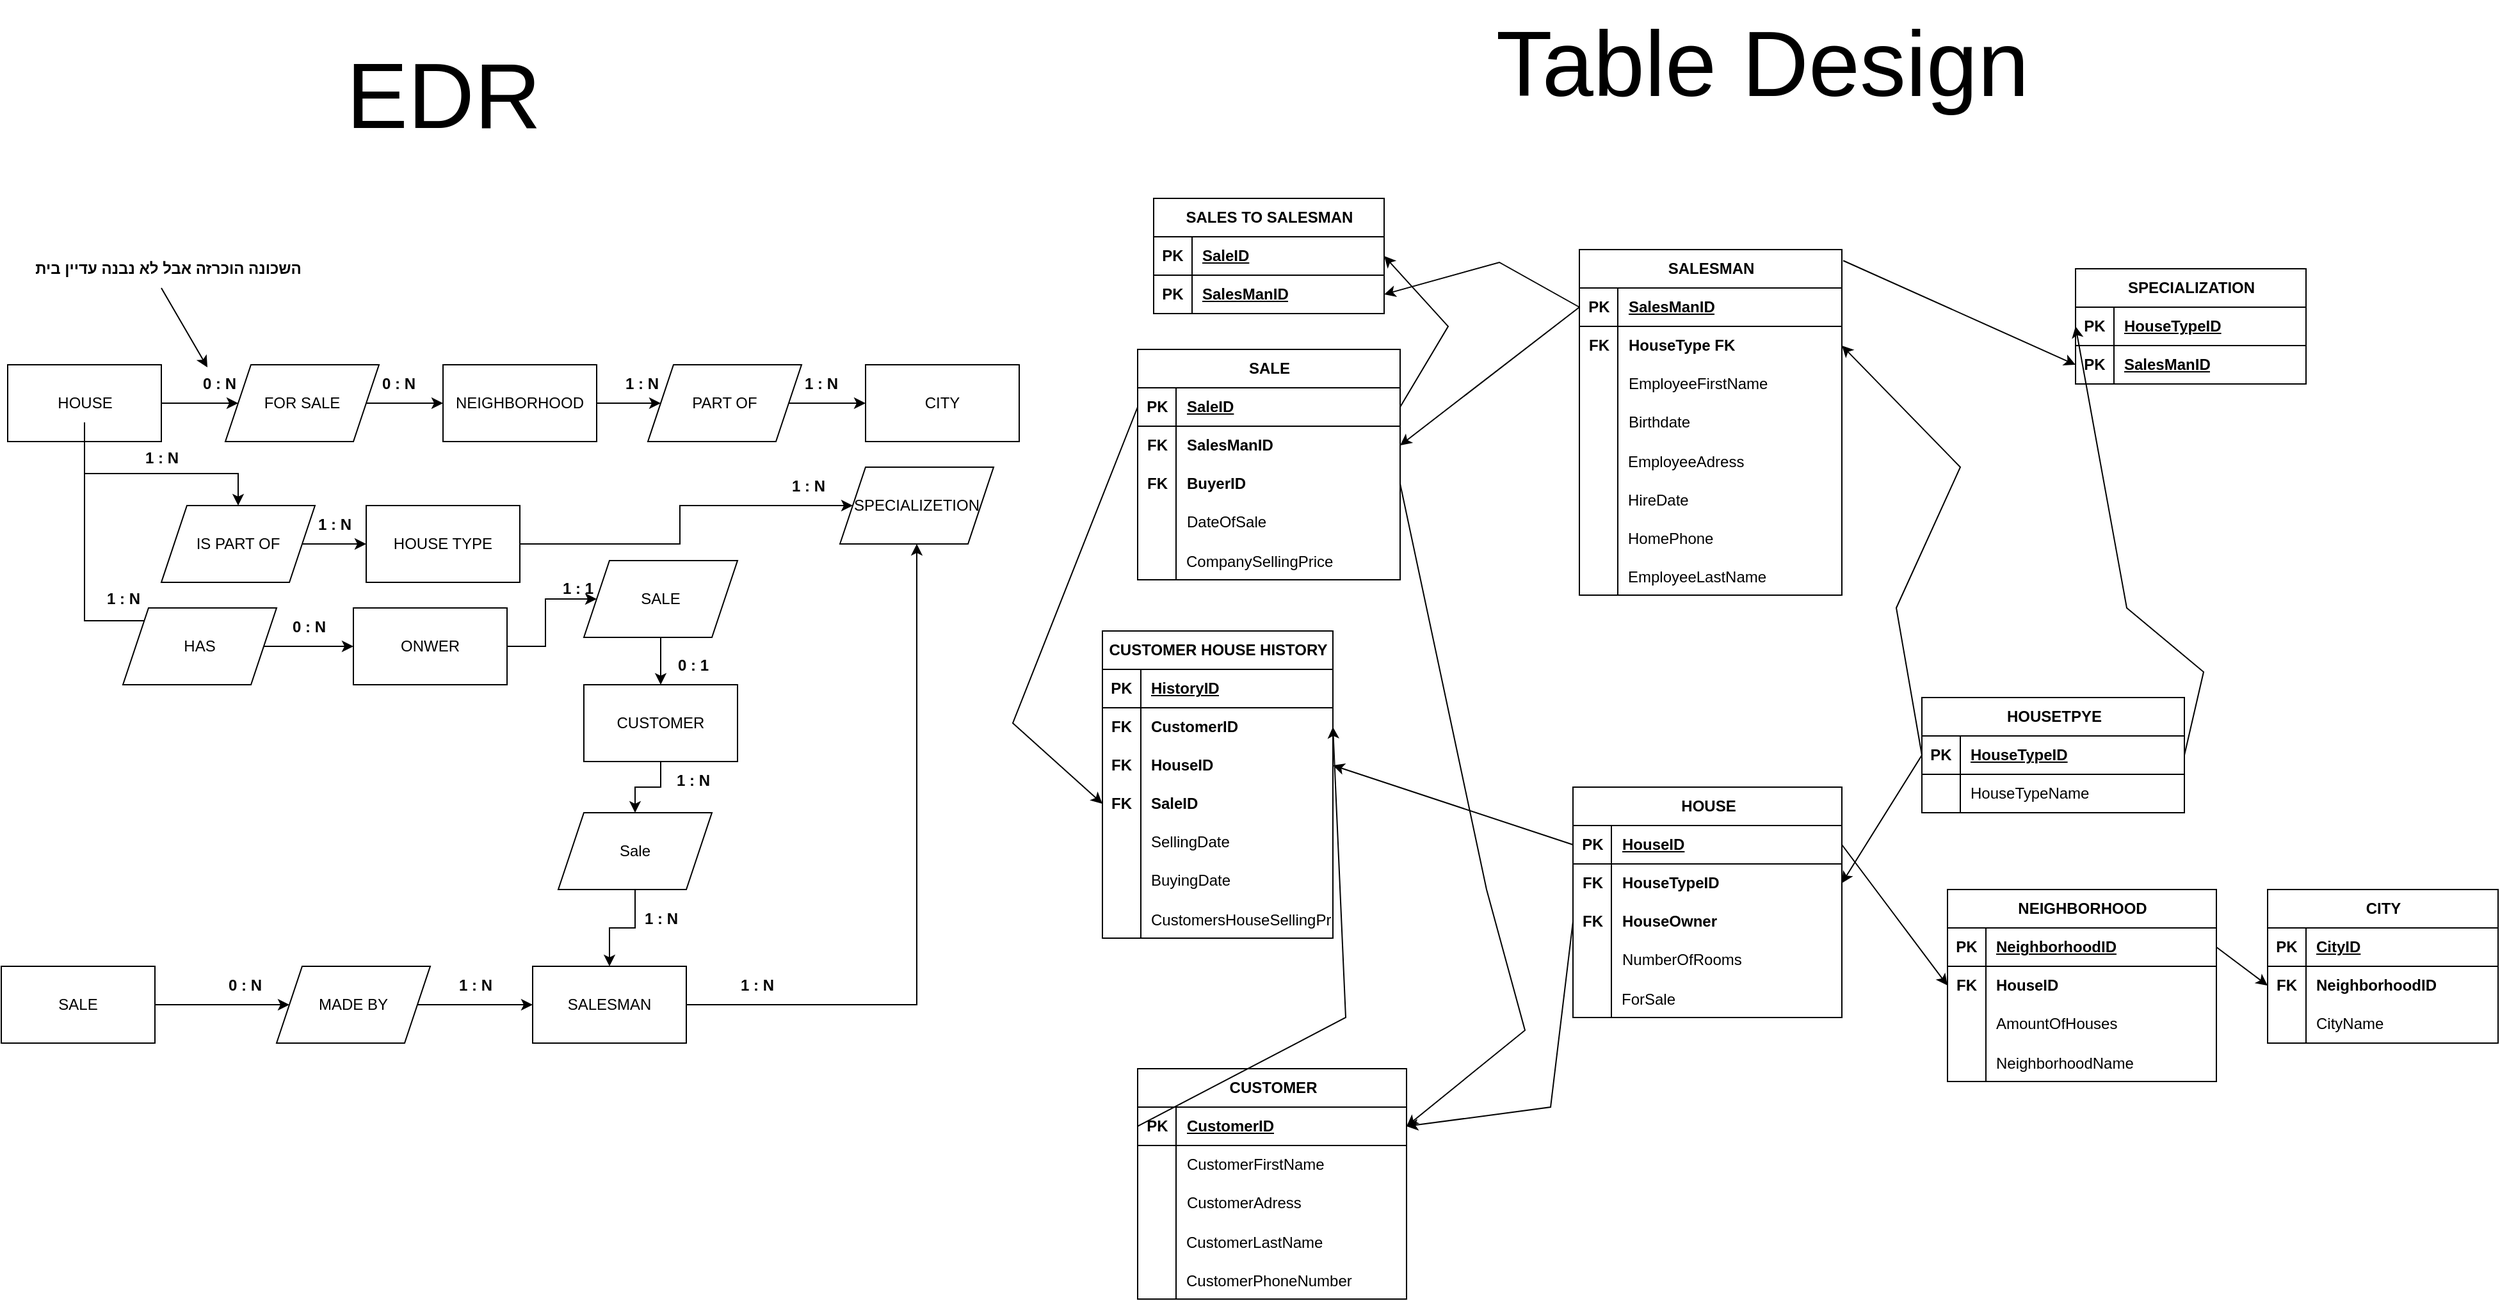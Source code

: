 <mxfile version="21.7.5" type="device">
  <diagram name="Page-1" id="ZUn2yKzm-FutCUO12U9c">
    <mxGraphModel dx="2369" dy="3383" grid="1" gridSize="10" guides="1" tooltips="1" connect="1" arrows="1" fold="1" page="1" pageScale="1" pageWidth="850" pageHeight="1100" math="0" shadow="0">
      <root>
        <mxCell id="0" />
        <mxCell id="1" parent="0" />
        <mxCell id="3veX0s3m0FrTzAQjXIMR-16" value="" style="edgeStyle=orthogonalEdgeStyle;rounded=0;orthogonalLoop=1;jettySize=auto;html=1;" parent="1" source="3veX0s3m0FrTzAQjXIMR-10" target="3veX0s3m0FrTzAQjXIMR-15" edge="1">
          <mxGeometry relative="1" as="geometry" />
        </mxCell>
        <mxCell id="3veX0s3m0FrTzAQjXIMR-26" value="" style="edgeStyle=orthogonalEdgeStyle;rounded=0;orthogonalLoop=1;jettySize=auto;html=1;" parent="1" source="3veX0s3m0FrTzAQjXIMR-10" target="3veX0s3m0FrTzAQjXIMR-25" edge="1">
          <mxGeometry relative="1" as="geometry" />
        </mxCell>
        <mxCell id="3veX0s3m0FrTzAQjXIMR-10" value="" style="rounded=0;whiteSpace=wrap;html=1;" parent="1" vertex="1">
          <mxGeometry x="85" y="-1870" width="120" height="60" as="geometry" />
        </mxCell>
        <mxCell id="3veX0s3m0FrTzAQjXIMR-32" value="" style="edgeStyle=orthogonalEdgeStyle;rounded=0;orthogonalLoop=1;jettySize=auto;html=1;entryX=0.5;entryY=0;entryDx=0;entryDy=0;" parent="1" source="3veX0s3m0FrTzAQjXIMR-14" target="3veX0s3m0FrTzAQjXIMR-31" edge="1">
          <mxGeometry relative="1" as="geometry">
            <Array as="points">
              <mxPoint x="145" y="-1670" />
            </Array>
          </mxGeometry>
        </mxCell>
        <mxCell id="3veX0s3m0FrTzAQjXIMR-14" value="HOUSE" style="text;html=1;align=center;verticalAlign=middle;resizable=0;points=[];autosize=1;strokeColor=none;fillColor=none;" parent="1" vertex="1">
          <mxGeometry x="110" y="-1855" width="70" height="30" as="geometry" />
        </mxCell>
        <mxCell id="3veX0s3m0FrTzAQjXIMR-18" value="" style="edgeStyle=orthogonalEdgeStyle;rounded=0;orthogonalLoop=1;jettySize=auto;html=1;" parent="1" source="3veX0s3m0FrTzAQjXIMR-15" target="3veX0s3m0FrTzAQjXIMR-17" edge="1">
          <mxGeometry relative="1" as="geometry" />
        </mxCell>
        <mxCell id="3veX0s3m0FrTzAQjXIMR-15" value="FOR SALE" style="shape=parallelogram;perimeter=parallelogramPerimeter;whiteSpace=wrap;html=1;fixedSize=1;rounded=0;" parent="1" vertex="1">
          <mxGeometry x="255" y="-1870" width="120" height="60" as="geometry" />
        </mxCell>
        <mxCell id="3veX0s3m0FrTzAQjXIMR-22" value="" style="edgeStyle=orthogonalEdgeStyle;rounded=0;orthogonalLoop=1;jettySize=auto;html=1;" parent="1" source="3veX0s3m0FrTzAQjXIMR-17" target="3veX0s3m0FrTzAQjXIMR-21" edge="1">
          <mxGeometry relative="1" as="geometry" />
        </mxCell>
        <mxCell id="3veX0s3m0FrTzAQjXIMR-17" value="NEIGHBORHOOD" style="whiteSpace=wrap;html=1;rounded=0;" parent="1" vertex="1">
          <mxGeometry x="425" y="-1870" width="120" height="60" as="geometry" />
        </mxCell>
        <mxCell id="3veX0s3m0FrTzAQjXIMR-19" value="&lt;b&gt;0 : N&lt;/b&gt;" style="text;html=1;align=center;verticalAlign=middle;resizable=0;points=[];autosize=1;strokeColor=none;fillColor=none;" parent="1" vertex="1">
          <mxGeometry x="225" y="-1870" width="50" height="30" as="geometry" />
        </mxCell>
        <mxCell id="3veX0s3m0FrTzAQjXIMR-20" value="&lt;b&gt;0 : N&lt;/b&gt;" style="text;html=1;align=center;verticalAlign=middle;resizable=0;points=[];autosize=1;strokeColor=none;fillColor=none;" parent="1" vertex="1">
          <mxGeometry x="365" y="-1870" width="50" height="30" as="geometry" />
        </mxCell>
        <mxCell id="3veX0s3m0FrTzAQjXIMR-24" value="" style="edgeStyle=orthogonalEdgeStyle;rounded=0;orthogonalLoop=1;jettySize=auto;html=1;" parent="1" source="3veX0s3m0FrTzAQjXIMR-21" target="3veX0s3m0FrTzAQjXIMR-23" edge="1">
          <mxGeometry relative="1" as="geometry" />
        </mxCell>
        <mxCell id="3veX0s3m0FrTzAQjXIMR-21" value="PART OF" style="shape=parallelogram;perimeter=parallelogramPerimeter;whiteSpace=wrap;html=1;fixedSize=1;rounded=0;" parent="1" vertex="1">
          <mxGeometry x="585" y="-1870" width="120" height="60" as="geometry" />
        </mxCell>
        <mxCell id="3veX0s3m0FrTzAQjXIMR-23" value="CITY" style="whiteSpace=wrap;html=1;rounded=0;" parent="1" vertex="1">
          <mxGeometry x="755" y="-1870" width="120" height="60" as="geometry" />
        </mxCell>
        <mxCell id="3veX0s3m0FrTzAQjXIMR-30" value="" style="edgeStyle=orthogonalEdgeStyle;rounded=0;orthogonalLoop=1;jettySize=auto;html=1;" parent="1" source="3veX0s3m0FrTzAQjXIMR-25" target="3veX0s3m0FrTzAQjXIMR-29" edge="1">
          <mxGeometry relative="1" as="geometry" />
        </mxCell>
        <mxCell id="3veX0s3m0FrTzAQjXIMR-25" value="IS PART OF" style="shape=parallelogram;perimeter=parallelogramPerimeter;whiteSpace=wrap;html=1;fixedSize=1;rounded=0;" parent="1" vertex="1">
          <mxGeometry x="205" y="-1760" width="120" height="60" as="geometry" />
        </mxCell>
        <mxCell id="3veX0s3m0FrTzAQjXIMR-42" style="edgeStyle=orthogonalEdgeStyle;rounded=0;orthogonalLoop=1;jettySize=auto;html=1;" parent="1" source="3veX0s3m0FrTzAQjXIMR-29" target="3veX0s3m0FrTzAQjXIMR-40" edge="1">
          <mxGeometry relative="1" as="geometry" />
        </mxCell>
        <mxCell id="3veX0s3m0FrTzAQjXIMR-29" value="HOUSE TYPE&lt;br&gt;" style="whiteSpace=wrap;html=1;rounded=0;" parent="1" vertex="1">
          <mxGeometry x="365" y="-1760" width="120" height="60" as="geometry" />
        </mxCell>
        <mxCell id="3veX0s3m0FrTzAQjXIMR-34" value="" style="edgeStyle=orthogonalEdgeStyle;rounded=0;orthogonalLoop=1;jettySize=auto;html=1;" parent="1" source="3veX0s3m0FrTzAQjXIMR-31" target="3veX0s3m0FrTzAQjXIMR-33" edge="1">
          <mxGeometry relative="1" as="geometry" />
        </mxCell>
        <mxCell id="3veX0s3m0FrTzAQjXIMR-31" value="HAS" style="shape=parallelogram;perimeter=parallelogramPerimeter;whiteSpace=wrap;html=1;fixedSize=1;" parent="1" vertex="1">
          <mxGeometry x="175" y="-1680" width="120" height="60" as="geometry" />
        </mxCell>
        <mxCell id="3veX0s3m0FrTzAQjXIMR-66" value="" style="edgeStyle=orthogonalEdgeStyle;rounded=0;orthogonalLoop=1;jettySize=auto;html=1;" parent="1" source="3veX0s3m0FrTzAQjXIMR-33" target="3veX0s3m0FrTzAQjXIMR-65" edge="1">
          <mxGeometry relative="1" as="geometry" />
        </mxCell>
        <mxCell id="3veX0s3m0FrTzAQjXIMR-33" value="ONWER" style="whiteSpace=wrap;html=1;" parent="1" vertex="1">
          <mxGeometry x="355" y="-1680" width="120" height="60" as="geometry" />
        </mxCell>
        <mxCell id="3veX0s3m0FrTzAQjXIMR-37" value="" style="edgeStyle=orthogonalEdgeStyle;rounded=0;orthogonalLoop=1;jettySize=auto;html=1;" parent="1" source="3veX0s3m0FrTzAQjXIMR-35" target="3veX0s3m0FrTzAQjXIMR-36" edge="1">
          <mxGeometry relative="1" as="geometry" />
        </mxCell>
        <mxCell id="3veX0s3m0FrTzAQjXIMR-35" value="SALE" style="whiteSpace=wrap;html=1;" parent="1" vertex="1">
          <mxGeometry x="80" y="-1400" width="120" height="60" as="geometry" />
        </mxCell>
        <mxCell id="3veX0s3m0FrTzAQjXIMR-39" value="" style="edgeStyle=orthogonalEdgeStyle;rounded=0;orthogonalLoop=1;jettySize=auto;html=1;" parent="1" source="3veX0s3m0FrTzAQjXIMR-36" target="3veX0s3m0FrTzAQjXIMR-38" edge="1">
          <mxGeometry relative="1" as="geometry" />
        </mxCell>
        <mxCell id="3veX0s3m0FrTzAQjXIMR-36" value="MADE BY" style="shape=parallelogram;perimeter=parallelogramPerimeter;whiteSpace=wrap;html=1;fixedSize=1;" parent="1" vertex="1">
          <mxGeometry x="295" y="-1400" width="120" height="60" as="geometry" />
        </mxCell>
        <mxCell id="3veX0s3m0FrTzAQjXIMR-41" value="" style="edgeStyle=orthogonalEdgeStyle;rounded=0;orthogonalLoop=1;jettySize=auto;html=1;" parent="1" source="3veX0s3m0FrTzAQjXIMR-38" target="3veX0s3m0FrTzAQjXIMR-40" edge="1">
          <mxGeometry relative="1" as="geometry" />
        </mxCell>
        <mxCell id="3veX0s3m0FrTzAQjXIMR-38" value="SALESMAN" style="whiteSpace=wrap;html=1;" parent="1" vertex="1">
          <mxGeometry x="495" y="-1400" width="120" height="60" as="geometry" />
        </mxCell>
        <mxCell id="3veX0s3m0FrTzAQjXIMR-40" value="SPECIALIZETION" style="shape=parallelogram;perimeter=parallelogramPerimeter;whiteSpace=wrap;html=1;fixedSize=1;" parent="1" vertex="1">
          <mxGeometry x="735" y="-1790" width="120" height="60" as="geometry" />
        </mxCell>
        <mxCell id="3veX0s3m0FrTzAQjXIMR-45" value="&lt;b&gt;1 : N&lt;/b&gt;" style="text;html=1;align=center;verticalAlign=middle;resizable=0;points=[];autosize=1;strokeColor=none;fillColor=none;" parent="1" vertex="1">
          <mxGeometry x="555" y="-1870" width="50" height="30" as="geometry" />
        </mxCell>
        <mxCell id="3veX0s3m0FrTzAQjXIMR-46" value="&lt;b&gt;1 : N&lt;/b&gt;" style="text;html=1;align=center;verticalAlign=middle;resizable=0;points=[];autosize=1;strokeColor=none;fillColor=none;" parent="1" vertex="1">
          <mxGeometry x="695" y="-1870" width="50" height="30" as="geometry" />
        </mxCell>
        <mxCell id="3veX0s3m0FrTzAQjXIMR-47" value="&lt;b&gt;1 : N&lt;/b&gt;" style="text;html=1;align=center;verticalAlign=middle;resizable=0;points=[];autosize=1;strokeColor=none;fillColor=none;" parent="1" vertex="1">
          <mxGeometry x="180" y="-1812" width="50" height="30" as="geometry" />
        </mxCell>
        <mxCell id="3veX0s3m0FrTzAQjXIMR-48" value="&lt;b&gt;1 : N&lt;/b&gt;" style="text;html=1;align=center;verticalAlign=middle;resizable=0;points=[];autosize=1;strokeColor=none;fillColor=none;" parent="1" vertex="1">
          <mxGeometry x="315" y="-1760" width="50" height="30" as="geometry" />
        </mxCell>
        <mxCell id="3veX0s3m0FrTzAQjXIMR-49" value="&lt;b&gt;השכונה הוכרזה אבל לא נבנה עדיין בית&lt;/b&gt;" style="text;html=1;align=center;verticalAlign=middle;resizable=0;points=[];autosize=1;strokeColor=none;fillColor=none;" parent="1" vertex="1">
          <mxGeometry x="105" y="-1960" width="210" height="30" as="geometry" />
        </mxCell>
        <mxCell id="3veX0s3m0FrTzAQjXIMR-50" value="" style="edgeStyle=none;orthogonalLoop=1;jettySize=auto;html=1;rounded=0;entryX=0.32;entryY=0.067;entryDx=0;entryDy=0;entryPerimeter=0;" parent="1" target="3veX0s3m0FrTzAQjXIMR-19" edge="1">
          <mxGeometry width="100" relative="1" as="geometry">
            <mxPoint x="205" y="-1930" as="sourcePoint" />
            <mxPoint x="305" y="-1930" as="targetPoint" />
            <Array as="points" />
          </mxGeometry>
        </mxCell>
        <mxCell id="3veX0s3m0FrTzAQjXIMR-51" value="&lt;b&gt;1 : N&lt;/b&gt;" style="text;html=1;align=center;verticalAlign=middle;resizable=0;points=[];autosize=1;strokeColor=none;fillColor=none;" parent="1" vertex="1">
          <mxGeometry x="645" y="-1400" width="50" height="30" as="geometry" />
        </mxCell>
        <mxCell id="3veX0s3m0FrTzAQjXIMR-52" value="&lt;b&gt;1 : N&lt;/b&gt;" style="text;html=1;align=center;verticalAlign=middle;resizable=0;points=[];autosize=1;strokeColor=none;fillColor=none;" parent="1" vertex="1">
          <mxGeometry x="685" y="-1790" width="50" height="30" as="geometry" />
        </mxCell>
        <mxCell id="3veX0s3m0FrTzAQjXIMR-53" value="&lt;b&gt;1 : N&lt;/b&gt;" style="text;html=1;align=center;verticalAlign=middle;resizable=0;points=[];autosize=1;strokeColor=none;fillColor=none;" parent="1" vertex="1">
          <mxGeometry x="425" y="-1400" width="50" height="30" as="geometry" />
        </mxCell>
        <mxCell id="3veX0s3m0FrTzAQjXIMR-54" value="&lt;b&gt;0 : N&lt;/b&gt;" style="text;html=1;align=center;verticalAlign=middle;resizable=0;points=[];autosize=1;strokeColor=none;fillColor=none;" parent="1" vertex="1">
          <mxGeometry x="245" y="-1400" width="50" height="30" as="geometry" />
        </mxCell>
        <mxCell id="3veX0s3m0FrTzAQjXIMR-55" value="&lt;b&gt;1 : N&lt;/b&gt;" style="text;html=1;align=center;verticalAlign=middle;resizable=0;points=[];autosize=1;strokeColor=none;fillColor=none;" parent="1" vertex="1">
          <mxGeometry x="150" y="-1702" width="50" height="30" as="geometry" />
        </mxCell>
        <mxCell id="3veX0s3m0FrTzAQjXIMR-56" value="&lt;b&gt;0 : N&lt;/b&gt;" style="text;html=1;align=center;verticalAlign=middle;resizable=0;points=[];autosize=1;strokeColor=none;fillColor=none;" parent="1" vertex="1">
          <mxGeometry x="295" y="-1680" width="50" height="30" as="geometry" />
        </mxCell>
        <mxCell id="3veX0s3m0FrTzAQjXIMR-67" value="" style="edgeStyle=orthogonalEdgeStyle;rounded=0;orthogonalLoop=1;jettySize=auto;html=1;" parent="1" source="3veX0s3m0FrTzAQjXIMR-79" target="3veX0s3m0FrTzAQjXIMR-38" edge="1">
          <mxGeometry relative="1" as="geometry">
            <mxPoint x="546" y="-1500" as="sourcePoint" />
            <mxPoint x="570" y="-1592" as="targetPoint" />
          </mxGeometry>
        </mxCell>
        <mxCell id="3veX0s3m0FrTzAQjXIMR-75" value="" style="edgeStyle=orthogonalEdgeStyle;rounded=0;orthogonalLoop=1;jettySize=auto;html=1;" parent="1" source="3veX0s3m0FrTzAQjXIMR-65" target="3veX0s3m0FrTzAQjXIMR-74" edge="1">
          <mxGeometry relative="1" as="geometry" />
        </mxCell>
        <mxCell id="3veX0s3m0FrTzAQjXIMR-65" value="SALE" style="shape=parallelogram;perimeter=parallelogramPerimeter;whiteSpace=wrap;html=1;fixedSize=1;" parent="1" vertex="1">
          <mxGeometry x="535" y="-1717" width="120" height="60" as="geometry" />
        </mxCell>
        <mxCell id="3veX0s3m0FrTzAQjXIMR-80" value="" style="edgeStyle=orthogonalEdgeStyle;rounded=0;orthogonalLoop=1;jettySize=auto;html=1;" parent="1" source="3veX0s3m0FrTzAQjXIMR-74" target="3veX0s3m0FrTzAQjXIMR-79" edge="1">
          <mxGeometry relative="1" as="geometry" />
        </mxCell>
        <mxCell id="3veX0s3m0FrTzAQjXIMR-74" value="CUSTOMER" style="whiteSpace=wrap;html=1;" parent="1" vertex="1">
          <mxGeometry x="535" y="-1620" width="120" height="60" as="geometry" />
        </mxCell>
        <mxCell id="3veX0s3m0FrTzAQjXIMR-76" value="&lt;b&gt;1 : 1&lt;/b&gt;" style="text;html=1;align=center;verticalAlign=middle;resizable=0;points=[];autosize=1;strokeColor=none;fillColor=none;" parent="1" vertex="1">
          <mxGeometry x="505" y="-1710" width="50" height="30" as="geometry" />
        </mxCell>
        <mxCell id="3veX0s3m0FrTzAQjXIMR-78" value="&lt;b&gt;0 : 1&lt;/b&gt;" style="text;html=1;align=center;verticalAlign=middle;resizable=0;points=[];autosize=1;strokeColor=none;fillColor=none;" parent="1" vertex="1">
          <mxGeometry x="595" y="-1650" width="50" height="30" as="geometry" />
        </mxCell>
        <mxCell id="3veX0s3m0FrTzAQjXIMR-79" value="Sale" style="shape=parallelogram;perimeter=parallelogramPerimeter;whiteSpace=wrap;html=1;fixedSize=1;" parent="1" vertex="1">
          <mxGeometry x="515" y="-1520" width="120" height="60" as="geometry" />
        </mxCell>
        <mxCell id="3veX0s3m0FrTzAQjXIMR-81" value="&lt;b&gt;1 : N&lt;/b&gt;" style="text;html=1;align=center;verticalAlign=middle;resizable=0;points=[];autosize=1;strokeColor=none;fillColor=none;" parent="1" vertex="1">
          <mxGeometry x="595" y="-1560" width="50" height="30" as="geometry" />
        </mxCell>
        <mxCell id="3veX0s3m0FrTzAQjXIMR-83" value="&lt;b&gt;1 : N&lt;/b&gt;" style="text;html=1;align=center;verticalAlign=middle;resizable=0;points=[];autosize=1;strokeColor=none;fillColor=none;" parent="1" vertex="1">
          <mxGeometry x="570" y="-1452" width="50" height="30" as="geometry" />
        </mxCell>
        <mxCell id="bhARo2eo7gPq3l3avCZH-114" value="HOUSE" style="shape=table;startSize=30;container=1;collapsible=1;childLayout=tableLayout;fixedRows=1;rowLines=0;fontStyle=1;align=center;resizeLast=1;html=1;" parent="1" vertex="1">
          <mxGeometry x="1307.5" y="-1540" width="210" height="180" as="geometry" />
        </mxCell>
        <mxCell id="bhARo2eo7gPq3l3avCZH-115" value="" style="shape=tableRow;horizontal=0;startSize=0;swimlaneHead=0;swimlaneBody=0;fillColor=none;collapsible=0;dropTarget=0;points=[[0,0.5],[1,0.5]];portConstraint=eastwest;top=0;left=0;right=0;bottom=1;" parent="bhARo2eo7gPq3l3avCZH-114" vertex="1">
          <mxGeometry y="30" width="210" height="30" as="geometry" />
        </mxCell>
        <mxCell id="bhARo2eo7gPq3l3avCZH-116" value="PK" style="shape=partialRectangle;connectable=0;fillColor=none;top=0;left=0;bottom=0;right=0;fontStyle=1;overflow=hidden;whiteSpace=wrap;html=1;" parent="bhARo2eo7gPq3l3avCZH-115" vertex="1">
          <mxGeometry width="30" height="30" as="geometry">
            <mxRectangle width="30" height="30" as="alternateBounds" />
          </mxGeometry>
        </mxCell>
        <mxCell id="bhARo2eo7gPq3l3avCZH-117" value="HouseID" style="shape=partialRectangle;connectable=0;fillColor=none;top=0;left=0;bottom=0;right=0;align=left;spacingLeft=6;fontStyle=5;overflow=hidden;whiteSpace=wrap;html=1;" parent="bhARo2eo7gPq3l3avCZH-115" vertex="1">
          <mxGeometry x="30" width="180" height="30" as="geometry">
            <mxRectangle width="180" height="30" as="alternateBounds" />
          </mxGeometry>
        </mxCell>
        <mxCell id="bhARo2eo7gPq3l3avCZH-137" value="" style="shape=tableRow;horizontal=0;startSize=0;swimlaneHead=0;swimlaneBody=0;fillColor=none;collapsible=0;dropTarget=0;points=[[0,0.5],[1,0.5]];portConstraint=eastwest;top=0;left=0;right=0;bottom=0;" parent="bhARo2eo7gPq3l3avCZH-114" vertex="1">
          <mxGeometry y="60" width="210" height="30" as="geometry" />
        </mxCell>
        <mxCell id="bhARo2eo7gPq3l3avCZH-138" value="&lt;b&gt;FK&lt;/b&gt;" style="shape=partialRectangle;connectable=0;fillColor=none;top=0;left=0;bottom=0;right=0;fontStyle=0;overflow=hidden;whiteSpace=wrap;html=1;" parent="bhARo2eo7gPq3l3avCZH-137" vertex="1">
          <mxGeometry width="30" height="30" as="geometry">
            <mxRectangle width="30" height="30" as="alternateBounds" />
          </mxGeometry>
        </mxCell>
        <mxCell id="bhARo2eo7gPq3l3avCZH-139" value="&lt;b&gt;HouseTypeID&lt;/b&gt;" style="shape=partialRectangle;connectable=0;fillColor=none;top=0;left=0;bottom=0;right=0;align=left;spacingLeft=6;fontStyle=0;overflow=hidden;whiteSpace=wrap;html=1;" parent="bhARo2eo7gPq3l3avCZH-137" vertex="1">
          <mxGeometry x="30" width="180" height="30" as="geometry">
            <mxRectangle width="180" height="30" as="alternateBounds" />
          </mxGeometry>
        </mxCell>
        <mxCell id="3YAb845jBriQDA7-8FXB-29" value="" style="shape=tableRow;horizontal=0;startSize=0;swimlaneHead=0;swimlaneBody=0;fillColor=none;collapsible=0;dropTarget=0;points=[[0,0.5],[1,0.5]];portConstraint=eastwest;top=0;left=0;right=0;bottom=0;" parent="bhARo2eo7gPq3l3avCZH-114" vertex="1">
          <mxGeometry y="90" width="210" height="30" as="geometry" />
        </mxCell>
        <mxCell id="3YAb845jBriQDA7-8FXB-30" value="&lt;b&gt;FK&lt;/b&gt;" style="shape=partialRectangle;connectable=0;fillColor=none;top=0;left=0;bottom=0;right=0;fontStyle=0;overflow=hidden;whiteSpace=wrap;html=1;" parent="3YAb845jBriQDA7-8FXB-29" vertex="1">
          <mxGeometry width="30" height="30" as="geometry">
            <mxRectangle width="30" height="30" as="alternateBounds" />
          </mxGeometry>
        </mxCell>
        <mxCell id="3YAb845jBriQDA7-8FXB-31" value="&lt;b&gt;HouseOwner&lt;/b&gt;" style="shape=partialRectangle;connectable=0;fillColor=none;top=0;left=0;bottom=0;right=0;align=left;spacingLeft=6;fontStyle=0;overflow=hidden;whiteSpace=wrap;html=1;" parent="3YAb845jBriQDA7-8FXB-29" vertex="1">
          <mxGeometry x="30" width="180" height="30" as="geometry">
            <mxRectangle width="180" height="30" as="alternateBounds" />
          </mxGeometry>
        </mxCell>
        <mxCell id="bhARo2eo7gPq3l3avCZH-118" value="" style="shape=tableRow;horizontal=0;startSize=0;swimlaneHead=0;swimlaneBody=0;fillColor=none;collapsible=0;dropTarget=0;points=[[0,0.5],[1,0.5]];portConstraint=eastwest;top=0;left=0;right=0;bottom=0;" parent="bhARo2eo7gPq3l3avCZH-114" vertex="1">
          <mxGeometry y="120" width="210" height="30" as="geometry" />
        </mxCell>
        <mxCell id="bhARo2eo7gPq3l3avCZH-119" value="" style="shape=partialRectangle;connectable=0;fillColor=none;top=0;left=0;bottom=0;right=0;editable=1;overflow=hidden;whiteSpace=wrap;html=1;" parent="bhARo2eo7gPq3l3avCZH-118" vertex="1">
          <mxGeometry width="30" height="30" as="geometry">
            <mxRectangle width="30" height="30" as="alternateBounds" />
          </mxGeometry>
        </mxCell>
        <mxCell id="bhARo2eo7gPq3l3avCZH-120" value="NumberOfRooms" style="shape=partialRectangle;connectable=0;fillColor=none;top=0;left=0;bottom=0;right=0;align=left;spacingLeft=6;overflow=hidden;whiteSpace=wrap;html=1;" parent="bhARo2eo7gPq3l3avCZH-118" vertex="1">
          <mxGeometry x="30" width="180" height="30" as="geometry">
            <mxRectangle width="180" height="30" as="alternateBounds" />
          </mxGeometry>
        </mxCell>
        <mxCell id="iK2JdBIYaxyxiRK8tCVt-1" value="" style="shape=tableRow;horizontal=0;startSize=0;swimlaneHead=0;swimlaneBody=0;fillColor=none;collapsible=0;dropTarget=0;points=[[0,0.5],[1,0.5]];portConstraint=eastwest;top=0;left=0;right=0;bottom=0;" parent="bhARo2eo7gPq3l3avCZH-114" vertex="1">
          <mxGeometry y="150" width="210" height="30" as="geometry" />
        </mxCell>
        <mxCell id="iK2JdBIYaxyxiRK8tCVt-2" value="" style="shape=partialRectangle;connectable=0;fillColor=none;top=0;left=0;bottom=0;right=0;editable=1;overflow=hidden;" parent="iK2JdBIYaxyxiRK8tCVt-1" vertex="1">
          <mxGeometry width="30" height="30" as="geometry">
            <mxRectangle width="30" height="30" as="alternateBounds" />
          </mxGeometry>
        </mxCell>
        <mxCell id="iK2JdBIYaxyxiRK8tCVt-3" value="ForSale" style="shape=partialRectangle;connectable=0;fillColor=none;top=0;left=0;bottom=0;right=0;align=left;spacingLeft=6;overflow=hidden;" parent="iK2JdBIYaxyxiRK8tCVt-1" vertex="1">
          <mxGeometry x="30" width="180" height="30" as="geometry">
            <mxRectangle width="180" height="30" as="alternateBounds" />
          </mxGeometry>
        </mxCell>
        <mxCell id="bhARo2eo7gPq3l3avCZH-159" value="NEIGHBORHOOD" style="shape=table;startSize=30;container=1;collapsible=1;childLayout=tableLayout;fixedRows=1;rowLines=0;fontStyle=1;align=center;resizeLast=1;html=1;" parent="1" vertex="1">
          <mxGeometry x="1600" y="-1460" width="210" height="150" as="geometry" />
        </mxCell>
        <mxCell id="bhARo2eo7gPq3l3avCZH-160" value="" style="shape=tableRow;horizontal=0;startSize=0;swimlaneHead=0;swimlaneBody=0;fillColor=none;collapsible=0;dropTarget=0;points=[[0,0.5],[1,0.5]];portConstraint=eastwest;top=0;left=0;right=0;bottom=1;" parent="bhARo2eo7gPq3l3avCZH-159" vertex="1">
          <mxGeometry y="30" width="210" height="30" as="geometry" />
        </mxCell>
        <mxCell id="bhARo2eo7gPq3l3avCZH-161" value="PK" style="shape=partialRectangle;connectable=0;fillColor=none;top=0;left=0;bottom=0;right=0;fontStyle=1;overflow=hidden;whiteSpace=wrap;html=1;" parent="bhARo2eo7gPq3l3avCZH-160" vertex="1">
          <mxGeometry width="30" height="30" as="geometry">
            <mxRectangle width="30" height="30" as="alternateBounds" />
          </mxGeometry>
        </mxCell>
        <mxCell id="bhARo2eo7gPq3l3avCZH-162" value="NeighborhoodID" style="shape=partialRectangle;connectable=0;fillColor=none;top=0;left=0;bottom=0;right=0;align=left;spacingLeft=6;fontStyle=5;overflow=hidden;whiteSpace=wrap;html=1;" parent="bhARo2eo7gPq3l3avCZH-160" vertex="1">
          <mxGeometry x="30" width="180" height="30" as="geometry">
            <mxRectangle width="180" height="30" as="alternateBounds" />
          </mxGeometry>
        </mxCell>
        <mxCell id="bhARo2eo7gPq3l3avCZH-172" value="" style="shape=tableRow;horizontal=0;startSize=0;swimlaneHead=0;swimlaneBody=0;fillColor=none;collapsible=0;dropTarget=0;points=[[0,0.5],[1,0.5]];portConstraint=eastwest;top=0;left=0;right=0;bottom=0;" parent="bhARo2eo7gPq3l3avCZH-159" vertex="1">
          <mxGeometry y="60" width="210" height="30" as="geometry" />
        </mxCell>
        <mxCell id="bhARo2eo7gPq3l3avCZH-173" value="&lt;b&gt;FK&lt;/b&gt;" style="shape=partialRectangle;connectable=0;fillColor=none;top=0;left=0;bottom=0;right=0;fontStyle=0;overflow=hidden;whiteSpace=wrap;html=1;" parent="bhARo2eo7gPq3l3avCZH-172" vertex="1">
          <mxGeometry width="30" height="30" as="geometry">
            <mxRectangle width="30" height="30" as="alternateBounds" />
          </mxGeometry>
        </mxCell>
        <mxCell id="bhARo2eo7gPq3l3avCZH-174" value="&lt;b&gt;HouseID&lt;/b&gt;" style="shape=partialRectangle;connectable=0;fillColor=none;top=0;left=0;bottom=0;right=0;align=left;spacingLeft=6;fontStyle=0;overflow=hidden;whiteSpace=wrap;html=1;" parent="bhARo2eo7gPq3l3avCZH-172" vertex="1">
          <mxGeometry x="30" width="180" height="30" as="geometry">
            <mxRectangle width="180" height="30" as="alternateBounds" />
          </mxGeometry>
        </mxCell>
        <mxCell id="bhARo2eo7gPq3l3avCZH-163" value="" style="shape=tableRow;horizontal=0;startSize=0;swimlaneHead=0;swimlaneBody=0;fillColor=none;collapsible=0;dropTarget=0;points=[[0,0.5],[1,0.5]];portConstraint=eastwest;top=0;left=0;right=0;bottom=0;" parent="bhARo2eo7gPq3l3avCZH-159" vertex="1">
          <mxGeometry y="90" width="210" height="30" as="geometry" />
        </mxCell>
        <mxCell id="bhARo2eo7gPq3l3avCZH-164" value="" style="shape=partialRectangle;connectable=0;fillColor=none;top=0;left=0;bottom=0;right=0;editable=1;overflow=hidden;whiteSpace=wrap;html=1;" parent="bhARo2eo7gPq3l3avCZH-163" vertex="1">
          <mxGeometry width="30" height="30" as="geometry">
            <mxRectangle width="30" height="30" as="alternateBounds" />
          </mxGeometry>
        </mxCell>
        <mxCell id="bhARo2eo7gPq3l3avCZH-165" value="AmountOfHouses" style="shape=partialRectangle;connectable=0;fillColor=none;top=0;left=0;bottom=0;right=0;align=left;spacingLeft=6;overflow=hidden;whiteSpace=wrap;html=1;" parent="bhARo2eo7gPq3l3avCZH-163" vertex="1">
          <mxGeometry x="30" width="180" height="30" as="geometry">
            <mxRectangle width="180" height="30" as="alternateBounds" />
          </mxGeometry>
        </mxCell>
        <mxCell id="xOQmMwgq3o5Y61iyOxHd-1" value="" style="shape=tableRow;horizontal=0;startSize=0;swimlaneHead=0;swimlaneBody=0;fillColor=none;collapsible=0;dropTarget=0;points=[[0,0.5],[1,0.5]];portConstraint=eastwest;top=0;left=0;right=0;bottom=0;" parent="bhARo2eo7gPq3l3avCZH-159" vertex="1">
          <mxGeometry y="120" width="210" height="30" as="geometry" />
        </mxCell>
        <mxCell id="xOQmMwgq3o5Y61iyOxHd-2" value="" style="shape=partialRectangle;connectable=0;fillColor=none;top=0;left=0;bottom=0;right=0;editable=1;overflow=hidden;" parent="xOQmMwgq3o5Y61iyOxHd-1" vertex="1">
          <mxGeometry width="30" height="30" as="geometry">
            <mxRectangle width="30" height="30" as="alternateBounds" />
          </mxGeometry>
        </mxCell>
        <mxCell id="xOQmMwgq3o5Y61iyOxHd-3" value="NeighborhoodName" style="shape=partialRectangle;connectable=0;fillColor=none;top=0;left=0;bottom=0;right=0;align=left;spacingLeft=6;overflow=hidden;" parent="xOQmMwgq3o5Y61iyOxHd-1" vertex="1">
          <mxGeometry x="30" width="180" height="30" as="geometry">
            <mxRectangle width="180" height="30" as="alternateBounds" />
          </mxGeometry>
        </mxCell>
        <mxCell id="bhARo2eo7gPq3l3avCZH-208" value="CUSTOMER" style="shape=table;startSize=30;container=1;collapsible=1;childLayout=tableLayout;fixedRows=1;rowLines=0;fontStyle=1;align=center;resizeLast=1;html=1;" parent="1" vertex="1">
          <mxGeometry x="967.5" y="-1320" width="210" height="180" as="geometry" />
        </mxCell>
        <mxCell id="bhARo2eo7gPq3l3avCZH-209" value="" style="shape=tableRow;horizontal=0;startSize=0;swimlaneHead=0;swimlaneBody=0;fillColor=none;collapsible=0;dropTarget=0;points=[[0,0.5],[1,0.5]];portConstraint=eastwest;top=0;left=0;right=0;bottom=1;" parent="bhARo2eo7gPq3l3avCZH-208" vertex="1">
          <mxGeometry y="30" width="210" height="30" as="geometry" />
        </mxCell>
        <mxCell id="bhARo2eo7gPq3l3avCZH-210" value="PK" style="shape=partialRectangle;connectable=0;fillColor=none;top=0;left=0;bottom=0;right=0;fontStyle=1;overflow=hidden;whiteSpace=wrap;html=1;" parent="bhARo2eo7gPq3l3avCZH-209" vertex="1">
          <mxGeometry width="30" height="30" as="geometry">
            <mxRectangle width="30" height="30" as="alternateBounds" />
          </mxGeometry>
        </mxCell>
        <mxCell id="bhARo2eo7gPq3l3avCZH-211" value="CustomerID" style="shape=partialRectangle;connectable=0;fillColor=none;top=0;left=0;bottom=0;right=0;align=left;spacingLeft=6;fontStyle=5;overflow=hidden;whiteSpace=wrap;html=1;" parent="bhARo2eo7gPq3l3avCZH-209" vertex="1">
          <mxGeometry x="30" width="180" height="30" as="geometry">
            <mxRectangle width="180" height="30" as="alternateBounds" />
          </mxGeometry>
        </mxCell>
        <mxCell id="bhARo2eo7gPq3l3avCZH-215" value="" style="shape=tableRow;horizontal=0;startSize=0;swimlaneHead=0;swimlaneBody=0;fillColor=none;collapsible=0;dropTarget=0;points=[[0,0.5],[1,0.5]];portConstraint=eastwest;top=0;left=0;right=0;bottom=0;" parent="bhARo2eo7gPq3l3avCZH-208" vertex="1">
          <mxGeometry y="60" width="210" height="30" as="geometry" />
        </mxCell>
        <mxCell id="bhARo2eo7gPq3l3avCZH-216" value="" style="shape=partialRectangle;connectable=0;fillColor=none;top=0;left=0;bottom=0;right=0;editable=1;overflow=hidden;whiteSpace=wrap;html=1;" parent="bhARo2eo7gPq3l3avCZH-215" vertex="1">
          <mxGeometry width="30" height="30" as="geometry">
            <mxRectangle width="30" height="30" as="alternateBounds" />
          </mxGeometry>
        </mxCell>
        <mxCell id="bhARo2eo7gPq3l3avCZH-217" value="CustomerFirstName" style="shape=partialRectangle;connectable=0;fillColor=none;top=0;left=0;bottom=0;right=0;align=left;spacingLeft=6;overflow=hidden;whiteSpace=wrap;html=1;" parent="bhARo2eo7gPq3l3avCZH-215" vertex="1">
          <mxGeometry x="30" width="180" height="30" as="geometry">
            <mxRectangle width="180" height="30" as="alternateBounds" />
          </mxGeometry>
        </mxCell>
        <mxCell id="bhARo2eo7gPq3l3avCZH-218" value="" style="shape=tableRow;horizontal=0;startSize=0;swimlaneHead=0;swimlaneBody=0;fillColor=none;collapsible=0;dropTarget=0;points=[[0,0.5],[1,0.5]];portConstraint=eastwest;top=0;left=0;right=0;bottom=0;" parent="bhARo2eo7gPq3l3avCZH-208" vertex="1">
          <mxGeometry y="90" width="210" height="30" as="geometry" />
        </mxCell>
        <mxCell id="bhARo2eo7gPq3l3avCZH-219" value="" style="shape=partialRectangle;connectable=0;fillColor=none;top=0;left=0;bottom=0;right=0;editable=1;overflow=hidden;whiteSpace=wrap;html=1;" parent="bhARo2eo7gPq3l3avCZH-218" vertex="1">
          <mxGeometry width="30" height="30" as="geometry">
            <mxRectangle width="30" height="30" as="alternateBounds" />
          </mxGeometry>
        </mxCell>
        <mxCell id="bhARo2eo7gPq3l3avCZH-220" value="CustomerAdress" style="shape=partialRectangle;connectable=0;fillColor=none;top=0;left=0;bottom=0;right=0;align=left;spacingLeft=6;overflow=hidden;whiteSpace=wrap;html=1;" parent="bhARo2eo7gPq3l3avCZH-218" vertex="1">
          <mxGeometry x="30" width="180" height="30" as="geometry">
            <mxRectangle width="180" height="30" as="alternateBounds" />
          </mxGeometry>
        </mxCell>
        <mxCell id="3V9_tUKSNadDR5mwWovT-62" value="" style="shape=tableRow;horizontal=0;startSize=0;swimlaneHead=0;swimlaneBody=0;fillColor=none;collapsible=0;dropTarget=0;points=[[0,0.5],[1,0.5]];portConstraint=eastwest;top=0;left=0;right=0;bottom=0;" parent="bhARo2eo7gPq3l3avCZH-208" vertex="1">
          <mxGeometry y="120" width="210" height="30" as="geometry" />
        </mxCell>
        <mxCell id="3V9_tUKSNadDR5mwWovT-63" value="" style="shape=partialRectangle;connectable=0;fillColor=none;top=0;left=0;bottom=0;right=0;editable=1;overflow=hidden;" parent="3V9_tUKSNadDR5mwWovT-62" vertex="1">
          <mxGeometry width="30" height="30" as="geometry">
            <mxRectangle width="30" height="30" as="alternateBounds" />
          </mxGeometry>
        </mxCell>
        <mxCell id="3V9_tUKSNadDR5mwWovT-64" value="CustomerLastName" style="shape=partialRectangle;connectable=0;fillColor=none;top=0;left=0;bottom=0;right=0;align=left;spacingLeft=6;overflow=hidden;" parent="3V9_tUKSNadDR5mwWovT-62" vertex="1">
          <mxGeometry x="30" width="180" height="30" as="geometry">
            <mxRectangle width="180" height="30" as="alternateBounds" />
          </mxGeometry>
        </mxCell>
        <mxCell id="3V9_tUKSNadDR5mwWovT-65" value="" style="shape=tableRow;horizontal=0;startSize=0;swimlaneHead=0;swimlaneBody=0;fillColor=none;collapsible=0;dropTarget=0;points=[[0,0.5],[1,0.5]];portConstraint=eastwest;top=0;left=0;right=0;bottom=0;" parent="bhARo2eo7gPq3l3avCZH-208" vertex="1">
          <mxGeometry y="150" width="210" height="30" as="geometry" />
        </mxCell>
        <mxCell id="3V9_tUKSNadDR5mwWovT-66" value="" style="shape=partialRectangle;connectable=0;fillColor=none;top=0;left=0;bottom=0;right=0;editable=1;overflow=hidden;" parent="3V9_tUKSNadDR5mwWovT-65" vertex="1">
          <mxGeometry width="30" height="30" as="geometry">
            <mxRectangle width="30" height="30" as="alternateBounds" />
          </mxGeometry>
        </mxCell>
        <mxCell id="3V9_tUKSNadDR5mwWovT-67" value="CustomerPhoneNumber" style="shape=partialRectangle;connectable=0;fillColor=none;top=0;left=0;bottom=0;right=0;align=left;spacingLeft=6;overflow=hidden;" parent="3V9_tUKSNadDR5mwWovT-65" vertex="1">
          <mxGeometry x="30" width="180" height="30" as="geometry">
            <mxRectangle width="180" height="30" as="alternateBounds" />
          </mxGeometry>
        </mxCell>
        <mxCell id="bhARo2eo7gPq3l3avCZH-224" value="HOUSETPYE&lt;br&gt;" style="shape=table;startSize=30;container=1;collapsible=1;childLayout=tableLayout;fixedRows=1;rowLines=0;fontStyle=1;align=center;resizeLast=1;html=1;" parent="1" vertex="1">
          <mxGeometry x="1580" y="-1610" width="205" height="90" as="geometry" />
        </mxCell>
        <mxCell id="bhARo2eo7gPq3l3avCZH-225" value="" style="shape=tableRow;horizontal=0;startSize=0;swimlaneHead=0;swimlaneBody=0;fillColor=none;collapsible=0;dropTarget=0;points=[[0,0.5],[1,0.5]];portConstraint=eastwest;top=0;left=0;right=0;bottom=1;" parent="bhARo2eo7gPq3l3avCZH-224" vertex="1">
          <mxGeometry y="30" width="205" height="30" as="geometry" />
        </mxCell>
        <mxCell id="bhARo2eo7gPq3l3avCZH-226" value="PK" style="shape=partialRectangle;connectable=0;fillColor=none;top=0;left=0;bottom=0;right=0;fontStyle=1;overflow=hidden;whiteSpace=wrap;html=1;" parent="bhARo2eo7gPq3l3avCZH-225" vertex="1">
          <mxGeometry width="30" height="30" as="geometry">
            <mxRectangle width="30" height="30" as="alternateBounds" />
          </mxGeometry>
        </mxCell>
        <mxCell id="bhARo2eo7gPq3l3avCZH-227" value="HouseTypeID" style="shape=partialRectangle;connectable=0;fillColor=none;top=0;left=0;bottom=0;right=0;align=left;spacingLeft=6;fontStyle=5;overflow=hidden;whiteSpace=wrap;html=1;" parent="bhARo2eo7gPq3l3avCZH-225" vertex="1">
          <mxGeometry x="30" width="175" height="30" as="geometry">
            <mxRectangle width="175" height="30" as="alternateBounds" />
          </mxGeometry>
        </mxCell>
        <mxCell id="bhARo2eo7gPq3l3avCZH-231" value="" style="shape=tableRow;horizontal=0;startSize=0;swimlaneHead=0;swimlaneBody=0;fillColor=none;collapsible=0;dropTarget=0;points=[[0,0.5],[1,0.5]];portConstraint=eastwest;top=0;left=0;right=0;bottom=0;" parent="bhARo2eo7gPq3l3avCZH-224" vertex="1">
          <mxGeometry y="60" width="205" height="30" as="geometry" />
        </mxCell>
        <mxCell id="bhARo2eo7gPq3l3avCZH-232" value="" style="shape=partialRectangle;connectable=0;fillColor=none;top=0;left=0;bottom=0;right=0;editable=1;overflow=hidden;whiteSpace=wrap;html=1;" parent="bhARo2eo7gPq3l3avCZH-231" vertex="1">
          <mxGeometry width="30" height="30" as="geometry">
            <mxRectangle width="30" height="30" as="alternateBounds" />
          </mxGeometry>
        </mxCell>
        <mxCell id="bhARo2eo7gPq3l3avCZH-233" value="HouseTypeName" style="shape=partialRectangle;connectable=0;fillColor=none;top=0;left=0;bottom=0;right=0;align=left;spacingLeft=6;overflow=hidden;whiteSpace=wrap;html=1;" parent="bhARo2eo7gPq3l3avCZH-231" vertex="1">
          <mxGeometry x="30" width="175" height="30" as="geometry">
            <mxRectangle width="175" height="30" as="alternateBounds" />
          </mxGeometry>
        </mxCell>
        <mxCell id="bhARo2eo7gPq3l3avCZH-237" value="SALESMAN" style="shape=table;startSize=30;container=1;collapsible=1;childLayout=tableLayout;fixedRows=1;rowLines=0;fontStyle=1;align=center;resizeLast=1;html=1;" parent="1" vertex="1">
          <mxGeometry x="1312.5" y="-1960" width="205" height="270" as="geometry" />
        </mxCell>
        <mxCell id="bhARo2eo7gPq3l3avCZH-238" value="" style="shape=tableRow;horizontal=0;startSize=0;swimlaneHead=0;swimlaneBody=0;fillColor=none;collapsible=0;dropTarget=0;points=[[0,0.5],[1,0.5]];portConstraint=eastwest;top=0;left=0;right=0;bottom=1;" parent="bhARo2eo7gPq3l3avCZH-237" vertex="1">
          <mxGeometry y="30" width="205" height="30" as="geometry" />
        </mxCell>
        <mxCell id="bhARo2eo7gPq3l3avCZH-239" value="PK" style="shape=partialRectangle;connectable=0;fillColor=none;top=0;left=0;bottom=0;right=0;fontStyle=1;overflow=hidden;whiteSpace=wrap;html=1;" parent="bhARo2eo7gPq3l3avCZH-238" vertex="1">
          <mxGeometry width="30" height="30" as="geometry">
            <mxRectangle width="30" height="30" as="alternateBounds" />
          </mxGeometry>
        </mxCell>
        <mxCell id="bhARo2eo7gPq3l3avCZH-240" value="SalesManID" style="shape=partialRectangle;connectable=0;fillColor=none;top=0;left=0;bottom=0;right=0;align=left;spacingLeft=6;fontStyle=5;overflow=hidden;whiteSpace=wrap;html=1;" parent="bhARo2eo7gPq3l3avCZH-238" vertex="1">
          <mxGeometry x="30" width="175" height="30" as="geometry">
            <mxRectangle width="175" height="30" as="alternateBounds" />
          </mxGeometry>
        </mxCell>
        <mxCell id="bhARo2eo7gPq3l3avCZH-250" value="" style="shape=tableRow;horizontal=0;startSize=0;swimlaneHead=0;swimlaneBody=0;fillColor=none;collapsible=0;dropTarget=0;points=[[0,0.5],[1,0.5]];portConstraint=eastwest;top=0;left=0;right=0;bottom=0;" parent="bhARo2eo7gPq3l3avCZH-237" vertex="1">
          <mxGeometry y="60" width="205" height="30" as="geometry" />
        </mxCell>
        <mxCell id="bhARo2eo7gPq3l3avCZH-251" value="&lt;b&gt;FK&lt;/b&gt;" style="shape=partialRectangle;connectable=0;fillColor=none;top=0;left=0;bottom=0;right=0;fontStyle=0;overflow=hidden;whiteSpace=wrap;html=1;" parent="bhARo2eo7gPq3l3avCZH-250" vertex="1">
          <mxGeometry width="30" height="30" as="geometry">
            <mxRectangle width="30" height="30" as="alternateBounds" />
          </mxGeometry>
        </mxCell>
        <mxCell id="bhARo2eo7gPq3l3avCZH-252" value="&lt;b&gt;HouseType FK&lt;/b&gt;" style="shape=partialRectangle;connectable=0;fillColor=none;top=0;left=0;bottom=0;right=0;align=left;spacingLeft=6;fontStyle=0;overflow=hidden;whiteSpace=wrap;html=1;" parent="bhARo2eo7gPq3l3avCZH-250" vertex="1">
          <mxGeometry x="30" width="175" height="30" as="geometry">
            <mxRectangle width="175" height="30" as="alternateBounds" />
          </mxGeometry>
        </mxCell>
        <mxCell id="bhARo2eo7gPq3l3avCZH-241" value="" style="shape=tableRow;horizontal=0;startSize=0;swimlaneHead=0;swimlaneBody=0;fillColor=none;collapsible=0;dropTarget=0;points=[[0,0.5],[1,0.5]];portConstraint=eastwest;top=0;left=0;right=0;bottom=0;" parent="bhARo2eo7gPq3l3avCZH-237" vertex="1">
          <mxGeometry y="90" width="205" height="30" as="geometry" />
        </mxCell>
        <mxCell id="bhARo2eo7gPq3l3avCZH-242" value="" style="shape=partialRectangle;connectable=0;fillColor=none;top=0;left=0;bottom=0;right=0;editable=1;overflow=hidden;whiteSpace=wrap;html=1;" parent="bhARo2eo7gPq3l3avCZH-241" vertex="1">
          <mxGeometry width="30" height="30" as="geometry">
            <mxRectangle width="30" height="30" as="alternateBounds" />
          </mxGeometry>
        </mxCell>
        <mxCell id="bhARo2eo7gPq3l3avCZH-243" value="EmployeeFirstName" style="shape=partialRectangle;connectable=0;fillColor=none;top=0;left=0;bottom=0;right=0;align=left;spacingLeft=6;overflow=hidden;whiteSpace=wrap;html=1;" parent="bhARo2eo7gPq3l3avCZH-241" vertex="1">
          <mxGeometry x="30" width="175" height="30" as="geometry">
            <mxRectangle width="175" height="30" as="alternateBounds" />
          </mxGeometry>
        </mxCell>
        <mxCell id="bhARo2eo7gPq3l3avCZH-247" value="" style="shape=tableRow;horizontal=0;startSize=0;swimlaneHead=0;swimlaneBody=0;fillColor=none;collapsible=0;dropTarget=0;points=[[0,0.5],[1,0.5]];portConstraint=eastwest;top=0;left=0;right=0;bottom=0;" parent="bhARo2eo7gPq3l3avCZH-237" vertex="1">
          <mxGeometry y="120" width="205" height="30" as="geometry" />
        </mxCell>
        <mxCell id="bhARo2eo7gPq3l3avCZH-248" value="" style="shape=partialRectangle;connectable=0;fillColor=none;top=0;left=0;bottom=0;right=0;editable=1;overflow=hidden;whiteSpace=wrap;html=1;" parent="bhARo2eo7gPq3l3avCZH-247" vertex="1">
          <mxGeometry width="30" height="30" as="geometry">
            <mxRectangle width="30" height="30" as="alternateBounds" />
          </mxGeometry>
        </mxCell>
        <mxCell id="bhARo2eo7gPq3l3avCZH-249" value="Birthdate" style="shape=partialRectangle;connectable=0;fillColor=none;top=0;left=0;bottom=0;right=0;align=left;spacingLeft=6;overflow=hidden;whiteSpace=wrap;html=1;" parent="bhARo2eo7gPq3l3avCZH-247" vertex="1">
          <mxGeometry x="30" width="175" height="30" as="geometry">
            <mxRectangle width="175" height="30" as="alternateBounds" />
          </mxGeometry>
        </mxCell>
        <mxCell id="3V9_tUKSNadDR5mwWovT-28" value="" style="shape=tableRow;horizontal=0;startSize=0;swimlaneHead=0;swimlaneBody=0;fillColor=none;collapsible=0;dropTarget=0;points=[[0,0.5],[1,0.5]];portConstraint=eastwest;top=0;left=0;right=0;bottom=0;" parent="bhARo2eo7gPq3l3avCZH-237" vertex="1">
          <mxGeometry y="150" width="205" height="30" as="geometry" />
        </mxCell>
        <mxCell id="3V9_tUKSNadDR5mwWovT-29" value="" style="shape=partialRectangle;connectable=0;fillColor=none;top=0;left=0;bottom=0;right=0;editable=1;overflow=hidden;" parent="3V9_tUKSNadDR5mwWovT-28" vertex="1">
          <mxGeometry width="30" height="30" as="geometry">
            <mxRectangle width="30" height="30" as="alternateBounds" />
          </mxGeometry>
        </mxCell>
        <mxCell id="3V9_tUKSNadDR5mwWovT-30" value="EmployeeAdress" style="shape=partialRectangle;connectable=0;fillColor=none;top=0;left=0;bottom=0;right=0;align=left;spacingLeft=6;overflow=hidden;" parent="3V9_tUKSNadDR5mwWovT-28" vertex="1">
          <mxGeometry x="30" width="175" height="30" as="geometry">
            <mxRectangle width="175" height="30" as="alternateBounds" />
          </mxGeometry>
        </mxCell>
        <mxCell id="3V9_tUKSNadDR5mwWovT-31" value="" style="shape=tableRow;horizontal=0;startSize=0;swimlaneHead=0;swimlaneBody=0;fillColor=none;collapsible=0;dropTarget=0;points=[[0,0.5],[1,0.5]];portConstraint=eastwest;top=0;left=0;right=0;bottom=0;" parent="bhARo2eo7gPq3l3avCZH-237" vertex="1">
          <mxGeometry y="180" width="205" height="30" as="geometry" />
        </mxCell>
        <mxCell id="3V9_tUKSNadDR5mwWovT-32" value="" style="shape=partialRectangle;connectable=0;fillColor=none;top=0;left=0;bottom=0;right=0;editable=1;overflow=hidden;" parent="3V9_tUKSNadDR5mwWovT-31" vertex="1">
          <mxGeometry width="30" height="30" as="geometry">
            <mxRectangle width="30" height="30" as="alternateBounds" />
          </mxGeometry>
        </mxCell>
        <mxCell id="3V9_tUKSNadDR5mwWovT-33" value="HireDate" style="shape=partialRectangle;connectable=0;fillColor=none;top=0;left=0;bottom=0;right=0;align=left;spacingLeft=6;overflow=hidden;" parent="3V9_tUKSNadDR5mwWovT-31" vertex="1">
          <mxGeometry x="30" width="175" height="30" as="geometry">
            <mxRectangle width="175" height="30" as="alternateBounds" />
          </mxGeometry>
        </mxCell>
        <mxCell id="3V9_tUKSNadDR5mwWovT-37" value="" style="shape=tableRow;horizontal=0;startSize=0;swimlaneHead=0;swimlaneBody=0;fillColor=none;collapsible=0;dropTarget=0;points=[[0,0.5],[1,0.5]];portConstraint=eastwest;top=0;left=0;right=0;bottom=0;" parent="bhARo2eo7gPq3l3avCZH-237" vertex="1">
          <mxGeometry y="210" width="205" height="30" as="geometry" />
        </mxCell>
        <mxCell id="3V9_tUKSNadDR5mwWovT-38" value="" style="shape=partialRectangle;connectable=0;fillColor=none;top=0;left=0;bottom=0;right=0;editable=1;overflow=hidden;" parent="3V9_tUKSNadDR5mwWovT-37" vertex="1">
          <mxGeometry width="30" height="30" as="geometry">
            <mxRectangle width="30" height="30" as="alternateBounds" />
          </mxGeometry>
        </mxCell>
        <mxCell id="3V9_tUKSNadDR5mwWovT-39" value="HomePhone" style="shape=partialRectangle;connectable=0;fillColor=none;top=0;left=0;bottom=0;right=0;align=left;spacingLeft=6;overflow=hidden;" parent="3V9_tUKSNadDR5mwWovT-37" vertex="1">
          <mxGeometry x="30" width="175" height="30" as="geometry">
            <mxRectangle width="175" height="30" as="alternateBounds" />
          </mxGeometry>
        </mxCell>
        <mxCell id="3V9_tUKSNadDR5mwWovT-49" value="" style="shape=tableRow;horizontal=0;startSize=0;swimlaneHead=0;swimlaneBody=0;fillColor=none;collapsible=0;dropTarget=0;points=[[0,0.5],[1,0.5]];portConstraint=eastwest;top=0;left=0;right=0;bottom=0;" parent="bhARo2eo7gPq3l3avCZH-237" vertex="1">
          <mxGeometry y="240" width="205" height="30" as="geometry" />
        </mxCell>
        <mxCell id="3V9_tUKSNadDR5mwWovT-50" value="" style="shape=partialRectangle;connectable=0;fillColor=none;top=0;left=0;bottom=0;right=0;editable=1;overflow=hidden;" parent="3V9_tUKSNadDR5mwWovT-49" vertex="1">
          <mxGeometry width="30" height="30" as="geometry">
            <mxRectangle width="30" height="30" as="alternateBounds" />
          </mxGeometry>
        </mxCell>
        <mxCell id="3V9_tUKSNadDR5mwWovT-51" value="EmployeeLastName" style="shape=partialRectangle;connectable=0;fillColor=none;top=0;left=0;bottom=0;right=0;align=left;spacingLeft=6;overflow=hidden;" parent="3V9_tUKSNadDR5mwWovT-49" vertex="1">
          <mxGeometry x="30" width="175" height="30" as="geometry">
            <mxRectangle width="175" height="30" as="alternateBounds" />
          </mxGeometry>
        </mxCell>
        <mxCell id="bhARo2eo7gPq3l3avCZH-253" value="SALE" style="shape=table;startSize=30;container=1;collapsible=1;childLayout=tableLayout;fixedRows=1;rowLines=0;fontStyle=1;align=center;resizeLast=1;html=1;" parent="1" vertex="1">
          <mxGeometry x="967.5" y="-1882" width="205" height="180" as="geometry" />
        </mxCell>
        <mxCell id="bhARo2eo7gPq3l3avCZH-254" value="" style="shape=tableRow;horizontal=0;startSize=0;swimlaneHead=0;swimlaneBody=0;fillColor=none;collapsible=0;dropTarget=0;points=[[0,0.5],[1,0.5]];portConstraint=eastwest;top=0;left=0;right=0;bottom=1;" parent="bhARo2eo7gPq3l3avCZH-253" vertex="1">
          <mxGeometry y="30" width="205" height="30" as="geometry" />
        </mxCell>
        <mxCell id="bhARo2eo7gPq3l3avCZH-255" value="PK" style="shape=partialRectangle;connectable=0;fillColor=none;top=0;left=0;bottom=0;right=0;fontStyle=1;overflow=hidden;whiteSpace=wrap;html=1;" parent="bhARo2eo7gPq3l3avCZH-254" vertex="1">
          <mxGeometry width="30" height="30" as="geometry">
            <mxRectangle width="30" height="30" as="alternateBounds" />
          </mxGeometry>
        </mxCell>
        <mxCell id="bhARo2eo7gPq3l3avCZH-256" value="SaleID" style="shape=partialRectangle;connectable=0;fillColor=none;top=0;left=0;bottom=0;right=0;align=left;spacingLeft=6;fontStyle=5;overflow=hidden;whiteSpace=wrap;html=1;" parent="bhARo2eo7gPq3l3avCZH-254" vertex="1">
          <mxGeometry x="30" width="175" height="30" as="geometry">
            <mxRectangle width="175" height="30" as="alternateBounds" />
          </mxGeometry>
        </mxCell>
        <mxCell id="bhARo2eo7gPq3l3avCZH-257" value="" style="shape=tableRow;horizontal=0;startSize=0;swimlaneHead=0;swimlaneBody=0;fillColor=none;collapsible=0;dropTarget=0;points=[[0,0.5],[1,0.5]];portConstraint=eastwest;top=0;left=0;right=0;bottom=0;" parent="bhARo2eo7gPq3l3avCZH-253" vertex="1">
          <mxGeometry y="60" width="205" height="30" as="geometry" />
        </mxCell>
        <mxCell id="bhARo2eo7gPq3l3avCZH-258" value="&lt;b&gt;FK&lt;/b&gt;" style="shape=partialRectangle;connectable=0;fillColor=none;top=0;left=0;bottom=0;right=0;fontStyle=0;overflow=hidden;whiteSpace=wrap;html=1;" parent="bhARo2eo7gPq3l3avCZH-257" vertex="1">
          <mxGeometry width="30" height="30" as="geometry">
            <mxRectangle width="30" height="30" as="alternateBounds" />
          </mxGeometry>
        </mxCell>
        <mxCell id="bhARo2eo7gPq3l3avCZH-259" value="&lt;b&gt;SalesManID&lt;/b&gt;" style="shape=partialRectangle;connectable=0;fillColor=none;top=0;left=0;bottom=0;right=0;align=left;spacingLeft=6;fontStyle=0;overflow=hidden;whiteSpace=wrap;html=1;" parent="bhARo2eo7gPq3l3avCZH-257" vertex="1">
          <mxGeometry x="30" width="175" height="30" as="geometry">
            <mxRectangle width="175" height="30" as="alternateBounds" />
          </mxGeometry>
        </mxCell>
        <mxCell id="xOQmMwgq3o5Y61iyOxHd-38" value="" style="shape=tableRow;horizontal=0;startSize=0;swimlaneHead=0;swimlaneBody=0;fillColor=none;collapsible=0;dropTarget=0;points=[[0,0.5],[1,0.5]];portConstraint=eastwest;top=0;left=0;right=0;bottom=0;" parent="bhARo2eo7gPq3l3avCZH-253" vertex="1">
          <mxGeometry y="90" width="205" height="30" as="geometry" />
        </mxCell>
        <mxCell id="xOQmMwgq3o5Y61iyOxHd-39" value="&lt;b&gt;FK&lt;/b&gt;" style="shape=partialRectangle;connectable=0;fillColor=none;top=0;left=0;bottom=0;right=0;fontStyle=0;overflow=hidden;whiteSpace=wrap;html=1;" parent="xOQmMwgq3o5Y61iyOxHd-38" vertex="1">
          <mxGeometry width="30" height="30" as="geometry">
            <mxRectangle width="30" height="30" as="alternateBounds" />
          </mxGeometry>
        </mxCell>
        <mxCell id="xOQmMwgq3o5Y61iyOxHd-40" value="&lt;b&gt;BuyerID&lt;/b&gt;" style="shape=partialRectangle;connectable=0;fillColor=none;top=0;left=0;bottom=0;right=0;align=left;spacingLeft=6;fontStyle=0;overflow=hidden;whiteSpace=wrap;html=1;" parent="xOQmMwgq3o5Y61iyOxHd-38" vertex="1">
          <mxGeometry x="30" width="175" height="30" as="geometry">
            <mxRectangle width="175" height="30" as="alternateBounds" />
          </mxGeometry>
        </mxCell>
        <mxCell id="bhARo2eo7gPq3l3avCZH-263" value="" style="shape=tableRow;horizontal=0;startSize=0;swimlaneHead=0;swimlaneBody=0;fillColor=none;collapsible=0;dropTarget=0;points=[[0,0.5],[1,0.5]];portConstraint=eastwest;top=0;left=0;right=0;bottom=0;" parent="bhARo2eo7gPq3l3avCZH-253" vertex="1">
          <mxGeometry y="120" width="205" height="30" as="geometry" />
        </mxCell>
        <mxCell id="bhARo2eo7gPq3l3avCZH-264" value="" style="shape=partialRectangle;connectable=0;fillColor=none;top=0;left=0;bottom=0;right=0;editable=1;overflow=hidden;whiteSpace=wrap;html=1;" parent="bhARo2eo7gPq3l3avCZH-263" vertex="1">
          <mxGeometry width="30" height="30" as="geometry">
            <mxRectangle width="30" height="30" as="alternateBounds" />
          </mxGeometry>
        </mxCell>
        <mxCell id="bhARo2eo7gPq3l3avCZH-265" value="DateOfSale" style="shape=partialRectangle;connectable=0;fillColor=none;top=0;left=0;bottom=0;right=0;align=left;spacingLeft=6;overflow=hidden;whiteSpace=wrap;html=1;" parent="bhARo2eo7gPq3l3avCZH-263" vertex="1">
          <mxGeometry x="30" width="175" height="30" as="geometry">
            <mxRectangle width="175" height="30" as="alternateBounds" />
          </mxGeometry>
        </mxCell>
        <mxCell id="3YAb845jBriQDA7-8FXB-14" value="" style="shape=tableRow;horizontal=0;startSize=0;swimlaneHead=0;swimlaneBody=0;fillColor=none;collapsible=0;dropTarget=0;points=[[0,0.5],[1,0.5]];portConstraint=eastwest;top=0;left=0;right=0;bottom=0;" parent="bhARo2eo7gPq3l3avCZH-253" vertex="1">
          <mxGeometry y="150" width="205" height="30" as="geometry" />
        </mxCell>
        <mxCell id="3YAb845jBriQDA7-8FXB-15" value="" style="shape=partialRectangle;connectable=0;fillColor=none;top=0;left=0;bottom=0;right=0;editable=1;overflow=hidden;" parent="3YAb845jBriQDA7-8FXB-14" vertex="1">
          <mxGeometry width="30" height="30" as="geometry">
            <mxRectangle width="30" height="30" as="alternateBounds" />
          </mxGeometry>
        </mxCell>
        <mxCell id="3YAb845jBriQDA7-8FXB-16" value="CompanySellingPrice" style="shape=partialRectangle;connectable=0;fillColor=none;top=0;left=0;bottom=0;right=0;align=left;spacingLeft=6;overflow=hidden;" parent="3YAb845jBriQDA7-8FXB-14" vertex="1">
          <mxGeometry x="30" width="175" height="30" as="geometry">
            <mxRectangle width="175" height="30" as="alternateBounds" />
          </mxGeometry>
        </mxCell>
        <mxCell id="bhARo2eo7gPq3l3avCZH-322" value="" style="edgeStyle=none;orthogonalLoop=1;jettySize=auto;html=1;rounded=0;entryX=1;entryY=0.5;entryDx=0;entryDy=0;exitX=0;exitY=0.5;exitDx=0;exitDy=0;" parent="1" source="bhARo2eo7gPq3l3avCZH-225" target="bhARo2eo7gPq3l3avCZH-137" edge="1">
          <mxGeometry width="100" relative="1" as="geometry">
            <mxPoint x="2110" y="-1680" as="sourcePoint" />
            <mxPoint x="1850" y="-1480" as="targetPoint" />
            <Array as="points" />
          </mxGeometry>
        </mxCell>
        <mxCell id="bhARo2eo7gPq3l3avCZH-325" value="" style="edgeStyle=none;orthogonalLoop=1;jettySize=auto;html=1;rounded=0;exitX=1;exitY=0.5;exitDx=0;exitDy=0;entryX=0;entryY=0.5;entryDx=0;entryDy=0;" parent="1" source="bhARo2eo7gPq3l3avCZH-115" target="bhARo2eo7gPq3l3avCZH-172" edge="1">
          <mxGeometry width="100" relative="1" as="geometry">
            <mxPoint x="1190" y="-1210" as="sourcePoint" />
            <mxPoint x="1290" y="-1210" as="targetPoint" />
            <Array as="points" />
          </mxGeometry>
        </mxCell>
        <mxCell id="3YAb845jBriQDA7-8FXB-32" value="" style="edgeStyle=none;orthogonalLoop=1;jettySize=auto;html=1;rounded=0;entryX=1;entryY=0.5;entryDx=0;entryDy=0;exitX=0;exitY=0.5;exitDx=0;exitDy=0;" parent="1" source="3YAb845jBriQDA7-8FXB-29" target="bhARo2eo7gPq3l3avCZH-209" edge="1">
          <mxGeometry width="100" relative="1" as="geometry">
            <mxPoint x="1360" y="-1290" as="sourcePoint" />
            <mxPoint x="1307.5" y="-1170" as="targetPoint" />
            <Array as="points">
              <mxPoint x="1290" y="-1290" />
            </Array>
          </mxGeometry>
        </mxCell>
        <mxCell id="39_cz2qYrBkYMyHk98lv-1" value="&lt;font style=&quot;font-size: 72px;&quot;&gt;EDR&lt;/font&gt;" style="text;html=1;align=center;verticalAlign=middle;resizable=0;points=[];autosize=1;strokeColor=none;fillColor=none;" parent="1" vertex="1">
          <mxGeometry x="335" y="-2130" width="180" height="100" as="geometry" />
        </mxCell>
        <mxCell id="39_cz2qYrBkYMyHk98lv-2" value="&lt;font style=&quot;font-size: 72px;&quot;&gt;Table Design&lt;/font&gt;" style="text;html=1;align=center;verticalAlign=middle;resizable=0;points=[];autosize=1;strokeColor=none;fillColor=none;" parent="1" vertex="1">
          <mxGeometry x="1235" y="-2155" width="440" height="100" as="geometry" />
        </mxCell>
        <mxCell id="xOQmMwgq3o5Y61iyOxHd-4" value="CUSTOMER HOUSE HISTORY" style="shape=table;startSize=30;container=1;collapsible=1;childLayout=tableLayout;fixedRows=1;rowLines=0;fontStyle=1;align=center;resizeLast=1;html=1;" parent="1" vertex="1">
          <mxGeometry x="940" y="-1662" width="180" height="240" as="geometry" />
        </mxCell>
        <mxCell id="xOQmMwgq3o5Y61iyOxHd-5" value="" style="shape=tableRow;horizontal=0;startSize=0;swimlaneHead=0;swimlaneBody=0;fillColor=none;collapsible=0;dropTarget=0;points=[[0,0.5],[1,0.5]];portConstraint=eastwest;top=0;left=0;right=0;bottom=1;" parent="xOQmMwgq3o5Y61iyOxHd-4" vertex="1">
          <mxGeometry y="30" width="180" height="30" as="geometry" />
        </mxCell>
        <mxCell id="xOQmMwgq3o5Y61iyOxHd-6" value="PK" style="shape=partialRectangle;connectable=0;fillColor=none;top=0;left=0;bottom=0;right=0;fontStyle=1;overflow=hidden;whiteSpace=wrap;html=1;" parent="xOQmMwgq3o5Y61iyOxHd-5" vertex="1">
          <mxGeometry width="30" height="30" as="geometry">
            <mxRectangle width="30" height="30" as="alternateBounds" />
          </mxGeometry>
        </mxCell>
        <mxCell id="xOQmMwgq3o5Y61iyOxHd-7" value="HistoryID" style="shape=partialRectangle;connectable=0;fillColor=none;top=0;left=0;bottom=0;right=0;align=left;spacingLeft=6;fontStyle=5;overflow=hidden;whiteSpace=wrap;html=1;" parent="xOQmMwgq3o5Y61iyOxHd-5" vertex="1">
          <mxGeometry x="30" width="150" height="30" as="geometry">
            <mxRectangle width="150" height="30" as="alternateBounds" />
          </mxGeometry>
        </mxCell>
        <mxCell id="xOQmMwgq3o5Y61iyOxHd-51" value="" style="shape=tableRow;horizontal=0;startSize=0;swimlaneHead=0;swimlaneBody=0;fillColor=none;collapsible=0;dropTarget=0;points=[[0,0.5],[1,0.5]];portConstraint=eastwest;top=0;left=0;right=0;bottom=0;" parent="xOQmMwgq3o5Y61iyOxHd-4" vertex="1">
          <mxGeometry y="60" width="180" height="30" as="geometry" />
        </mxCell>
        <mxCell id="xOQmMwgq3o5Y61iyOxHd-52" value="&lt;b&gt;FK&lt;/b&gt;" style="shape=partialRectangle;connectable=0;fillColor=none;top=0;left=0;bottom=0;right=0;fontStyle=0;overflow=hidden;whiteSpace=wrap;html=1;" parent="xOQmMwgq3o5Y61iyOxHd-51" vertex="1">
          <mxGeometry width="30" height="30" as="geometry">
            <mxRectangle width="30" height="30" as="alternateBounds" />
          </mxGeometry>
        </mxCell>
        <mxCell id="xOQmMwgq3o5Y61iyOxHd-53" value="&lt;b&gt;CustomerID&lt;/b&gt;" style="shape=partialRectangle;connectable=0;fillColor=none;top=0;left=0;bottom=0;right=0;align=left;spacingLeft=6;fontStyle=0;overflow=hidden;whiteSpace=wrap;html=1;" parent="xOQmMwgq3o5Y61iyOxHd-51" vertex="1">
          <mxGeometry x="30" width="150" height="30" as="geometry">
            <mxRectangle width="150" height="30" as="alternateBounds" />
          </mxGeometry>
        </mxCell>
        <mxCell id="xOQmMwgq3o5Y61iyOxHd-54" value="" style="shape=tableRow;horizontal=0;startSize=0;swimlaneHead=0;swimlaneBody=0;fillColor=none;collapsible=0;dropTarget=0;points=[[0,0.5],[1,0.5]];portConstraint=eastwest;top=0;left=0;right=0;bottom=0;" parent="xOQmMwgq3o5Y61iyOxHd-4" vertex="1">
          <mxGeometry y="90" width="180" height="30" as="geometry" />
        </mxCell>
        <mxCell id="xOQmMwgq3o5Y61iyOxHd-55" value="&lt;b&gt;FK&lt;/b&gt;" style="shape=partialRectangle;connectable=0;fillColor=none;top=0;left=0;bottom=0;right=0;fontStyle=0;overflow=hidden;whiteSpace=wrap;html=1;" parent="xOQmMwgq3o5Y61iyOxHd-54" vertex="1">
          <mxGeometry width="30" height="30" as="geometry">
            <mxRectangle width="30" height="30" as="alternateBounds" />
          </mxGeometry>
        </mxCell>
        <mxCell id="xOQmMwgq3o5Y61iyOxHd-56" value="&lt;b&gt;HouseID&lt;/b&gt;" style="shape=partialRectangle;connectable=0;fillColor=none;top=0;left=0;bottom=0;right=0;align=left;spacingLeft=6;fontStyle=0;overflow=hidden;whiteSpace=wrap;html=1;" parent="xOQmMwgq3o5Y61iyOxHd-54" vertex="1">
          <mxGeometry x="30" width="150" height="30" as="geometry">
            <mxRectangle width="150" height="30" as="alternateBounds" />
          </mxGeometry>
        </mxCell>
        <mxCell id="xOQmMwgq3o5Y61iyOxHd-77" value="" style="shape=tableRow;horizontal=0;startSize=0;swimlaneHead=0;swimlaneBody=0;fillColor=none;collapsible=0;dropTarget=0;points=[[0,0.5],[1,0.5]];portConstraint=eastwest;top=0;left=0;right=0;bottom=0;" parent="xOQmMwgq3o5Y61iyOxHd-4" vertex="1">
          <mxGeometry y="120" width="180" height="30" as="geometry" />
        </mxCell>
        <mxCell id="xOQmMwgq3o5Y61iyOxHd-78" value="&lt;b&gt;FK&lt;/b&gt;" style="shape=partialRectangle;connectable=0;fillColor=none;top=0;left=0;bottom=0;right=0;fontStyle=0;overflow=hidden;whiteSpace=wrap;html=1;" parent="xOQmMwgq3o5Y61iyOxHd-77" vertex="1">
          <mxGeometry width="30" height="30" as="geometry">
            <mxRectangle width="30" height="30" as="alternateBounds" />
          </mxGeometry>
        </mxCell>
        <mxCell id="xOQmMwgq3o5Y61iyOxHd-79" value="&lt;b&gt;SaleID&lt;/b&gt;" style="shape=partialRectangle;connectable=0;fillColor=none;top=0;left=0;bottom=0;right=0;align=left;spacingLeft=6;fontStyle=0;overflow=hidden;whiteSpace=wrap;html=1;" parent="xOQmMwgq3o5Y61iyOxHd-77" vertex="1">
          <mxGeometry x="30" width="150" height="30" as="geometry">
            <mxRectangle width="150" height="30" as="alternateBounds" />
          </mxGeometry>
        </mxCell>
        <mxCell id="xOQmMwgq3o5Y61iyOxHd-8" value="" style="shape=tableRow;horizontal=0;startSize=0;swimlaneHead=0;swimlaneBody=0;fillColor=none;collapsible=0;dropTarget=0;points=[[0,0.5],[1,0.5]];portConstraint=eastwest;top=0;left=0;right=0;bottom=0;" parent="xOQmMwgq3o5Y61iyOxHd-4" vertex="1">
          <mxGeometry y="150" width="180" height="30" as="geometry" />
        </mxCell>
        <mxCell id="xOQmMwgq3o5Y61iyOxHd-9" value="" style="shape=partialRectangle;connectable=0;fillColor=none;top=0;left=0;bottom=0;right=0;editable=1;overflow=hidden;whiteSpace=wrap;html=1;" parent="xOQmMwgq3o5Y61iyOxHd-8" vertex="1">
          <mxGeometry width="30" height="30" as="geometry">
            <mxRectangle width="30" height="30" as="alternateBounds" />
          </mxGeometry>
        </mxCell>
        <mxCell id="xOQmMwgq3o5Y61iyOxHd-10" value="SellingDate" style="shape=partialRectangle;connectable=0;fillColor=none;top=0;left=0;bottom=0;right=0;align=left;spacingLeft=6;overflow=hidden;whiteSpace=wrap;html=1;" parent="xOQmMwgq3o5Y61iyOxHd-8" vertex="1">
          <mxGeometry x="30" width="150" height="30" as="geometry">
            <mxRectangle width="150" height="30" as="alternateBounds" />
          </mxGeometry>
        </mxCell>
        <mxCell id="xOQmMwgq3o5Y61iyOxHd-11" value="" style="shape=tableRow;horizontal=0;startSize=0;swimlaneHead=0;swimlaneBody=0;fillColor=none;collapsible=0;dropTarget=0;points=[[0,0.5],[1,0.5]];portConstraint=eastwest;top=0;left=0;right=0;bottom=0;" parent="xOQmMwgq3o5Y61iyOxHd-4" vertex="1">
          <mxGeometry y="180" width="180" height="30" as="geometry" />
        </mxCell>
        <mxCell id="xOQmMwgq3o5Y61iyOxHd-12" value="" style="shape=partialRectangle;connectable=0;fillColor=none;top=0;left=0;bottom=0;right=0;editable=1;overflow=hidden;whiteSpace=wrap;html=1;" parent="xOQmMwgq3o5Y61iyOxHd-11" vertex="1">
          <mxGeometry width="30" height="30" as="geometry">
            <mxRectangle width="30" height="30" as="alternateBounds" />
          </mxGeometry>
        </mxCell>
        <mxCell id="xOQmMwgq3o5Y61iyOxHd-13" value="BuyingDate" style="shape=partialRectangle;connectable=0;fillColor=none;top=0;left=0;bottom=0;right=0;align=left;spacingLeft=6;overflow=hidden;whiteSpace=wrap;html=1;" parent="xOQmMwgq3o5Y61iyOxHd-11" vertex="1">
          <mxGeometry x="30" width="150" height="30" as="geometry">
            <mxRectangle width="150" height="30" as="alternateBounds" />
          </mxGeometry>
        </mxCell>
        <mxCell id="xOQmMwgq3o5Y61iyOxHd-107" value="" style="shape=tableRow;horizontal=0;startSize=0;swimlaneHead=0;swimlaneBody=0;fillColor=none;collapsible=0;dropTarget=0;points=[[0,0.5],[1,0.5]];portConstraint=eastwest;top=0;left=0;right=0;bottom=0;" parent="xOQmMwgq3o5Y61iyOxHd-4" vertex="1">
          <mxGeometry y="210" width="180" height="30" as="geometry" />
        </mxCell>
        <mxCell id="xOQmMwgq3o5Y61iyOxHd-108" value="" style="shape=partialRectangle;connectable=0;fillColor=none;top=0;left=0;bottom=0;right=0;editable=1;overflow=hidden;" parent="xOQmMwgq3o5Y61iyOxHd-107" vertex="1">
          <mxGeometry width="30" height="30" as="geometry">
            <mxRectangle width="30" height="30" as="alternateBounds" />
          </mxGeometry>
        </mxCell>
        <mxCell id="xOQmMwgq3o5Y61iyOxHd-109" value="CustomersHouseSellingPrice" style="shape=partialRectangle;connectable=0;fillColor=none;top=0;left=0;bottom=0;right=0;align=left;spacingLeft=6;overflow=hidden;" parent="xOQmMwgq3o5Y61iyOxHd-107" vertex="1">
          <mxGeometry x="30" width="150" height="30" as="geometry">
            <mxRectangle width="150" height="30" as="alternateBounds" />
          </mxGeometry>
        </mxCell>
        <mxCell id="xOQmMwgq3o5Y61iyOxHd-25" value="SPECIALIZATION" style="shape=table;startSize=30;container=1;collapsible=1;childLayout=tableLayout;fixedRows=1;rowLines=0;fontStyle=1;align=center;resizeLast=1;html=1;" parent="1" vertex="1">
          <mxGeometry x="1700" y="-1945" width="180" height="90" as="geometry" />
        </mxCell>
        <mxCell id="xOQmMwgq3o5Y61iyOxHd-26" value="" style="shape=tableRow;horizontal=0;startSize=0;swimlaneHead=0;swimlaneBody=0;fillColor=none;collapsible=0;dropTarget=0;points=[[0,0.5],[1,0.5]];portConstraint=eastwest;top=0;left=0;right=0;bottom=1;" parent="xOQmMwgq3o5Y61iyOxHd-25" vertex="1">
          <mxGeometry y="30" width="180" height="30" as="geometry" />
        </mxCell>
        <mxCell id="xOQmMwgq3o5Y61iyOxHd-27" value="PK" style="shape=partialRectangle;connectable=0;fillColor=none;top=0;left=0;bottom=0;right=0;fontStyle=1;overflow=hidden;whiteSpace=wrap;html=1;" parent="xOQmMwgq3o5Y61iyOxHd-26" vertex="1">
          <mxGeometry width="30" height="30" as="geometry">
            <mxRectangle width="30" height="30" as="alternateBounds" />
          </mxGeometry>
        </mxCell>
        <mxCell id="xOQmMwgq3o5Y61iyOxHd-28" value="HouseTypeID" style="shape=partialRectangle;connectable=0;fillColor=none;top=0;left=0;bottom=0;right=0;align=left;spacingLeft=6;fontStyle=5;overflow=hidden;whiteSpace=wrap;html=1;" parent="xOQmMwgq3o5Y61iyOxHd-26" vertex="1">
          <mxGeometry x="30" width="150" height="30" as="geometry">
            <mxRectangle width="150" height="30" as="alternateBounds" />
          </mxGeometry>
        </mxCell>
        <mxCell id="xOQmMwgq3o5Y61iyOxHd-46" value="" style="shape=tableRow;horizontal=0;startSize=0;swimlaneHead=0;swimlaneBody=0;fillColor=none;collapsible=0;dropTarget=0;points=[[0,0.5],[1,0.5]];portConstraint=eastwest;top=0;left=0;right=0;bottom=1;" parent="xOQmMwgq3o5Y61iyOxHd-25" vertex="1">
          <mxGeometry y="60" width="180" height="30" as="geometry" />
        </mxCell>
        <mxCell id="xOQmMwgq3o5Y61iyOxHd-47" value="PK" style="shape=partialRectangle;connectable=0;fillColor=none;top=0;left=0;bottom=0;right=0;fontStyle=1;overflow=hidden;whiteSpace=wrap;html=1;" parent="xOQmMwgq3o5Y61iyOxHd-46" vertex="1">
          <mxGeometry width="30" height="30" as="geometry">
            <mxRectangle width="30" height="30" as="alternateBounds" />
          </mxGeometry>
        </mxCell>
        <mxCell id="xOQmMwgq3o5Y61iyOxHd-48" value="SalesManID" style="shape=partialRectangle;connectable=0;fillColor=none;top=0;left=0;bottom=0;right=0;align=left;spacingLeft=6;fontStyle=5;overflow=hidden;whiteSpace=wrap;html=1;" parent="xOQmMwgq3o5Y61iyOxHd-46" vertex="1">
          <mxGeometry x="30" width="150" height="30" as="geometry">
            <mxRectangle width="150" height="30" as="alternateBounds" />
          </mxGeometry>
        </mxCell>
        <mxCell id="xOQmMwgq3o5Y61iyOxHd-42" value="" style="endArrow=classic;html=1;rounded=0;exitX=1;exitY=0.5;exitDx=0;exitDy=0;entryX=1;entryY=0.5;entryDx=0;entryDy=0;" parent="1" source="xOQmMwgq3o5Y61iyOxHd-38" target="bhARo2eo7gPq3l3avCZH-209" edge="1">
          <mxGeometry width="50" height="50" relative="1" as="geometry">
            <mxPoint x="1175" y="-1680" as="sourcePoint" />
            <mxPoint x="1270" y="-1470" as="targetPoint" />
            <Array as="points">
              <mxPoint x="1240" y="-1460" />
              <mxPoint x="1270" y="-1350" />
            </Array>
          </mxGeometry>
        </mxCell>
        <mxCell id="xOQmMwgq3o5Y61iyOxHd-44" value="" style="endArrow=classic;html=1;rounded=0;exitX=0;exitY=0.5;exitDx=0;exitDy=0;entryX=1;entryY=0.5;entryDx=0;entryDy=0;" parent="1" source="bhARo2eo7gPq3l3avCZH-238" target="bhARo2eo7gPq3l3avCZH-257" edge="1">
          <mxGeometry width="50" height="50" relative="1" as="geometry">
            <mxPoint x="1222.5" y="-1810" as="sourcePoint" />
            <mxPoint x="1272.5" y="-1860" as="targetPoint" />
          </mxGeometry>
        </mxCell>
        <mxCell id="xOQmMwgq3o5Y61iyOxHd-45" value="" style="endArrow=classic;html=1;rounded=0;entryX=1;entryY=0.5;entryDx=0;entryDy=0;exitX=0;exitY=0.5;exitDx=0;exitDy=0;" parent="1" source="bhARo2eo7gPq3l3avCZH-225" target="bhARo2eo7gPq3l3avCZH-250" edge="1">
          <mxGeometry width="50" height="50" relative="1" as="geometry">
            <mxPoint x="1850" y="-1780" as="sourcePoint" />
            <mxPoint x="1700" y="-1790" as="targetPoint" />
            <Array as="points">
              <mxPoint x="1560" y="-1680" />
              <mxPoint x="1610" y="-1790" />
            </Array>
          </mxGeometry>
        </mxCell>
        <mxCell id="xOQmMwgq3o5Y61iyOxHd-49" value="" style="endArrow=classic;html=1;rounded=0;exitX=1.005;exitY=0.032;exitDx=0;exitDy=0;exitPerimeter=0;entryX=0;entryY=0.5;entryDx=0;entryDy=0;" parent="1" source="bhARo2eo7gPq3l3avCZH-237" target="xOQmMwgq3o5Y61iyOxHd-46" edge="1">
          <mxGeometry width="50" height="50" relative="1" as="geometry">
            <mxPoint x="1610" y="-1880" as="sourcePoint" />
            <mxPoint x="1660" y="-1930" as="targetPoint" />
          </mxGeometry>
        </mxCell>
        <mxCell id="xOQmMwgq3o5Y61iyOxHd-50" value="" style="endArrow=classic;html=1;rounded=0;exitX=1;exitY=0.5;exitDx=0;exitDy=0;entryX=0;entryY=0.5;entryDx=0;entryDy=0;" parent="1" source="bhARo2eo7gPq3l3avCZH-225" target="xOQmMwgq3o5Y61iyOxHd-26" edge="1">
          <mxGeometry width="50" height="50" relative="1" as="geometry">
            <mxPoint x="1820" y="-1797.01" as="sourcePoint" />
            <mxPoint x="1857.5" y="-2040.0" as="targetPoint" />
            <Array as="points">
              <mxPoint x="1800" y="-1630" />
              <mxPoint x="1740" y="-1680" />
            </Array>
          </mxGeometry>
        </mxCell>
        <mxCell id="xOQmMwgq3o5Y61iyOxHd-57" value="CITY" style="shape=table;startSize=30;container=1;collapsible=1;childLayout=tableLayout;fixedRows=1;rowLines=0;fontStyle=1;align=center;resizeLast=1;html=1;" parent="1" vertex="1">
          <mxGeometry x="1850" y="-1460" width="180" height="120" as="geometry" />
        </mxCell>
        <mxCell id="xOQmMwgq3o5Y61iyOxHd-58" value="" style="shape=tableRow;horizontal=0;startSize=0;swimlaneHead=0;swimlaneBody=0;fillColor=none;collapsible=0;dropTarget=0;points=[[0,0.5],[1,0.5]];portConstraint=eastwest;top=0;left=0;right=0;bottom=1;" parent="xOQmMwgq3o5Y61iyOxHd-57" vertex="1">
          <mxGeometry y="30" width="180" height="30" as="geometry" />
        </mxCell>
        <mxCell id="xOQmMwgq3o5Y61iyOxHd-59" value="PK" style="shape=partialRectangle;connectable=0;fillColor=none;top=0;left=0;bottom=0;right=0;fontStyle=1;overflow=hidden;whiteSpace=wrap;html=1;" parent="xOQmMwgq3o5Y61iyOxHd-58" vertex="1">
          <mxGeometry width="30" height="30" as="geometry">
            <mxRectangle width="30" height="30" as="alternateBounds" />
          </mxGeometry>
        </mxCell>
        <mxCell id="xOQmMwgq3o5Y61iyOxHd-60" value="CityID" style="shape=partialRectangle;connectable=0;fillColor=none;top=0;left=0;bottom=0;right=0;align=left;spacingLeft=6;fontStyle=5;overflow=hidden;whiteSpace=wrap;html=1;" parent="xOQmMwgq3o5Y61iyOxHd-58" vertex="1">
          <mxGeometry x="30" width="150" height="30" as="geometry">
            <mxRectangle width="150" height="30" as="alternateBounds" />
          </mxGeometry>
        </mxCell>
        <mxCell id="xOQmMwgq3o5Y61iyOxHd-73" value="" style="shape=tableRow;horizontal=0;startSize=0;swimlaneHead=0;swimlaneBody=0;fillColor=none;collapsible=0;dropTarget=0;points=[[0,0.5],[1,0.5]];portConstraint=eastwest;top=0;left=0;right=0;bottom=0;" parent="xOQmMwgq3o5Y61iyOxHd-57" vertex="1">
          <mxGeometry y="60" width="180" height="30" as="geometry" />
        </mxCell>
        <mxCell id="xOQmMwgq3o5Y61iyOxHd-74" value="&lt;b&gt;FK&lt;/b&gt;" style="shape=partialRectangle;connectable=0;fillColor=none;top=0;left=0;bottom=0;right=0;fontStyle=0;overflow=hidden;whiteSpace=wrap;html=1;" parent="xOQmMwgq3o5Y61iyOxHd-73" vertex="1">
          <mxGeometry width="30" height="30" as="geometry">
            <mxRectangle width="30" height="30" as="alternateBounds" />
          </mxGeometry>
        </mxCell>
        <mxCell id="xOQmMwgq3o5Y61iyOxHd-75" value="&lt;b&gt;NeighborhoodID&lt;/b&gt;" style="shape=partialRectangle;connectable=0;fillColor=none;top=0;left=0;bottom=0;right=0;align=left;spacingLeft=6;fontStyle=0;overflow=hidden;whiteSpace=wrap;html=1;" parent="xOQmMwgq3o5Y61iyOxHd-73" vertex="1">
          <mxGeometry x="30" width="150" height="30" as="geometry">
            <mxRectangle width="150" height="30" as="alternateBounds" />
          </mxGeometry>
        </mxCell>
        <mxCell id="xOQmMwgq3o5Y61iyOxHd-61" value="" style="shape=tableRow;horizontal=0;startSize=0;swimlaneHead=0;swimlaneBody=0;fillColor=none;collapsible=0;dropTarget=0;points=[[0,0.5],[1,0.5]];portConstraint=eastwest;top=0;left=0;right=0;bottom=0;" parent="xOQmMwgq3o5Y61iyOxHd-57" vertex="1">
          <mxGeometry y="90" width="180" height="30" as="geometry" />
        </mxCell>
        <mxCell id="xOQmMwgq3o5Y61iyOxHd-62" value="" style="shape=partialRectangle;connectable=0;fillColor=none;top=0;left=0;bottom=0;right=0;editable=1;overflow=hidden;whiteSpace=wrap;html=1;" parent="xOQmMwgq3o5Y61iyOxHd-61" vertex="1">
          <mxGeometry width="30" height="30" as="geometry">
            <mxRectangle width="30" height="30" as="alternateBounds" />
          </mxGeometry>
        </mxCell>
        <mxCell id="xOQmMwgq3o5Y61iyOxHd-63" value="CityName" style="shape=partialRectangle;connectable=0;fillColor=none;top=0;left=0;bottom=0;right=0;align=left;spacingLeft=6;overflow=hidden;whiteSpace=wrap;html=1;" parent="xOQmMwgq3o5Y61iyOxHd-61" vertex="1">
          <mxGeometry x="30" width="150" height="30" as="geometry">
            <mxRectangle width="150" height="30" as="alternateBounds" />
          </mxGeometry>
        </mxCell>
        <mxCell id="xOQmMwgq3o5Y61iyOxHd-76" value="" style="endArrow=classic;html=1;rounded=0;exitX=1;exitY=0.5;exitDx=0;exitDy=0;entryX=0;entryY=0.5;entryDx=0;entryDy=0;" parent="1" source="bhARo2eo7gPq3l3avCZH-160" target="xOQmMwgq3o5Y61iyOxHd-73" edge="1">
          <mxGeometry width="50" height="50" relative="1" as="geometry">
            <mxPoint x="2310" y="-1150" as="sourcePoint" />
            <mxPoint x="2300" y="-1210" as="targetPoint" />
          </mxGeometry>
        </mxCell>
        <mxCell id="xOQmMwgq3o5Y61iyOxHd-80" value="" style="endArrow=classic;html=1;rounded=0;exitX=0;exitY=0.5;exitDx=0;exitDy=0;entryX=1;entryY=0.5;entryDx=0;entryDy=0;" parent="1" source="bhARo2eo7gPq3l3avCZH-209" target="xOQmMwgq3o5Y61iyOxHd-51" edge="1">
          <mxGeometry width="50" height="50" relative="1" as="geometry">
            <mxPoint x="1200" y="-1450" as="sourcePoint" />
            <mxPoint x="1250" y="-1500" as="targetPoint" />
            <Array as="points">
              <mxPoint x="1130" y="-1360" />
            </Array>
          </mxGeometry>
        </mxCell>
        <mxCell id="xOQmMwgq3o5Y61iyOxHd-81" value="" style="endArrow=classic;html=1;rounded=0;exitX=0;exitY=0.5;exitDx=0;exitDy=0;entryX=1;entryY=0.5;entryDx=0;entryDy=0;" parent="1" source="bhARo2eo7gPq3l3avCZH-115" target="xOQmMwgq3o5Y61iyOxHd-54" edge="1">
          <mxGeometry width="50" height="50" relative="1" as="geometry">
            <mxPoint x="1350" y="-1450" as="sourcePoint" />
            <mxPoint x="1400" y="-1500" as="targetPoint" />
          </mxGeometry>
        </mxCell>
        <mxCell id="xOQmMwgq3o5Y61iyOxHd-82" value="" style="endArrow=classic;html=1;rounded=0;exitX=0;exitY=0.5;exitDx=0;exitDy=0;entryX=0;entryY=0.5;entryDx=0;entryDy=0;" parent="1" source="bhARo2eo7gPq3l3avCZH-254" target="xOQmMwgq3o5Y61iyOxHd-77" edge="1">
          <mxGeometry width="50" height="50" relative="1" as="geometry">
            <mxPoint x="1350" y="-1450" as="sourcePoint" />
            <mxPoint x="1400" y="-1500" as="targetPoint" />
            <Array as="points">
              <mxPoint x="870" y="-1590" />
            </Array>
          </mxGeometry>
        </mxCell>
        <mxCell id="xOQmMwgq3o5Y61iyOxHd-83" value="SALES TO SALESMAN" style="shape=table;startSize=30;container=1;collapsible=1;childLayout=tableLayout;fixedRows=1;rowLines=0;fontStyle=1;align=center;resizeLast=1;html=1;" parent="1" vertex="1">
          <mxGeometry x="980" y="-2000" width="180" height="90" as="geometry" />
        </mxCell>
        <mxCell id="xOQmMwgq3o5Y61iyOxHd-84" value="" style="shape=tableRow;horizontal=0;startSize=0;swimlaneHead=0;swimlaneBody=0;fillColor=none;collapsible=0;dropTarget=0;points=[[0,0.5],[1,0.5]];portConstraint=eastwest;top=0;left=0;right=0;bottom=1;" parent="xOQmMwgq3o5Y61iyOxHd-83" vertex="1">
          <mxGeometry y="30" width="180" height="30" as="geometry" />
        </mxCell>
        <mxCell id="xOQmMwgq3o5Y61iyOxHd-85" value="PK" style="shape=partialRectangle;connectable=0;fillColor=none;top=0;left=0;bottom=0;right=0;fontStyle=1;overflow=hidden;whiteSpace=wrap;html=1;" parent="xOQmMwgq3o5Y61iyOxHd-84" vertex="1">
          <mxGeometry width="30" height="30" as="geometry">
            <mxRectangle width="30" height="30" as="alternateBounds" />
          </mxGeometry>
        </mxCell>
        <mxCell id="xOQmMwgq3o5Y61iyOxHd-86" value="SaleID" style="shape=partialRectangle;connectable=0;fillColor=none;top=0;left=0;bottom=0;right=0;align=left;spacingLeft=6;fontStyle=5;overflow=hidden;whiteSpace=wrap;html=1;" parent="xOQmMwgq3o5Y61iyOxHd-84" vertex="1">
          <mxGeometry x="30" width="150" height="30" as="geometry">
            <mxRectangle width="150" height="30" as="alternateBounds" />
          </mxGeometry>
        </mxCell>
        <mxCell id="xOQmMwgq3o5Y61iyOxHd-96" value="" style="shape=tableRow;horizontal=0;startSize=0;swimlaneHead=0;swimlaneBody=0;fillColor=none;collapsible=0;dropTarget=0;points=[[0,0.5],[1,0.5]];portConstraint=eastwest;top=0;left=0;right=0;bottom=1;" parent="xOQmMwgq3o5Y61iyOxHd-83" vertex="1">
          <mxGeometry y="60" width="180" height="30" as="geometry" />
        </mxCell>
        <mxCell id="xOQmMwgq3o5Y61iyOxHd-97" value="PK" style="shape=partialRectangle;connectable=0;fillColor=none;top=0;left=0;bottom=0;right=0;fontStyle=1;overflow=hidden;whiteSpace=wrap;html=1;" parent="xOQmMwgq3o5Y61iyOxHd-96" vertex="1">
          <mxGeometry width="30" height="30" as="geometry">
            <mxRectangle width="30" height="30" as="alternateBounds" />
          </mxGeometry>
        </mxCell>
        <mxCell id="xOQmMwgq3o5Y61iyOxHd-98" value="SalesManID" style="shape=partialRectangle;connectable=0;fillColor=none;top=0;left=0;bottom=0;right=0;align=left;spacingLeft=6;fontStyle=5;overflow=hidden;whiteSpace=wrap;html=1;" parent="xOQmMwgq3o5Y61iyOxHd-96" vertex="1">
          <mxGeometry x="30" width="150" height="30" as="geometry">
            <mxRectangle width="150" height="30" as="alternateBounds" />
          </mxGeometry>
        </mxCell>
        <mxCell id="xOQmMwgq3o5Y61iyOxHd-99" value="" style="endArrow=classic;html=1;rounded=0;exitX=1;exitY=0.5;exitDx=0;exitDy=0;entryX=1;entryY=0.5;entryDx=0;entryDy=0;" parent="1" source="bhARo2eo7gPq3l3avCZH-254" target="xOQmMwgq3o5Y61iyOxHd-84" edge="1">
          <mxGeometry width="50" height="50" relative="1" as="geometry">
            <mxPoint x="1200" y="-1850" as="sourcePoint" />
            <mxPoint x="1320" y="-2030" as="targetPoint" />
            <Array as="points">
              <mxPoint x="1210" y="-1900" />
            </Array>
          </mxGeometry>
        </mxCell>
        <mxCell id="xOQmMwgq3o5Y61iyOxHd-100" value="" style="endArrow=classic;html=1;rounded=0;exitX=0;exitY=0.5;exitDx=0;exitDy=0;entryX=1;entryY=0.5;entryDx=0;entryDy=0;" parent="1" source="bhARo2eo7gPq3l3avCZH-238" target="xOQmMwgq3o5Y61iyOxHd-96" edge="1">
          <mxGeometry width="50" height="50" relative="1" as="geometry">
            <mxPoint x="1350" y="-1940" as="sourcePoint" />
            <mxPoint x="1400" y="-1990" as="targetPoint" />
            <Array as="points">
              <mxPoint x="1250" y="-1950" />
            </Array>
          </mxGeometry>
        </mxCell>
      </root>
    </mxGraphModel>
  </diagram>
</mxfile>
